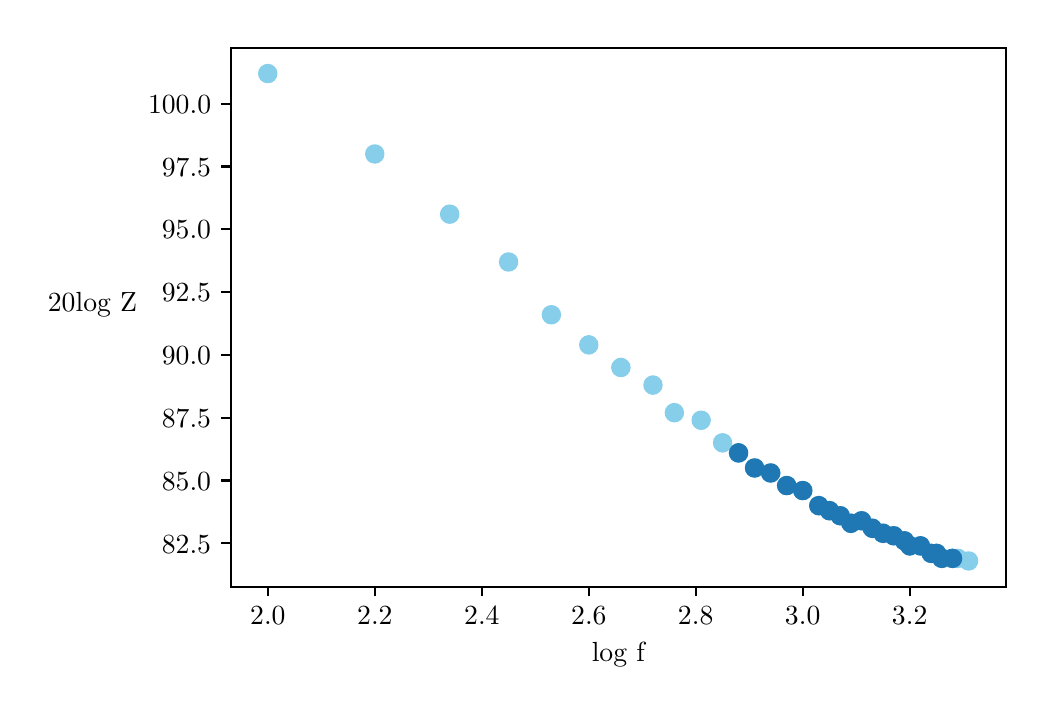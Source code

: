 \begingroup%
\makeatletter%
\begin{pgfpicture}%
\pgfpathrectangle{\pgfpointorigin}{\pgfqpoint{4.99in}{3.295in}}%
\pgfusepath{use as bounding box, clip}%
\begin{pgfscope}%
\pgfsetbuttcap%
\pgfsetmiterjoin%
\definecolor{currentfill}{rgb}{1.0,1.0,1.0}%
\pgfsetfillcolor{currentfill}%
\pgfsetlinewidth{0.0pt}%
\definecolor{currentstroke}{rgb}{1.0,1.0,1.0}%
\pgfsetstrokecolor{currentstroke}%
\pgfsetdash{}{0pt}%
\pgfpathmoveto{\pgfqpoint{0.0in}{0.0in}}%
\pgfpathlineto{\pgfqpoint{4.99in}{0.0in}}%
\pgfpathlineto{\pgfqpoint{4.99in}{3.295in}}%
\pgfpathlineto{\pgfqpoint{0.0in}{3.295in}}%
\pgfpathclose%
\pgfusepath{fill}%
\end{pgfscope}%
\begin{pgfscope}%
\pgfsetbuttcap%
\pgfsetmiterjoin%
\definecolor{currentfill}{rgb}{1.0,1.0,1.0}%
\pgfsetfillcolor{currentfill}%
\pgfsetlinewidth{0.0pt}%
\definecolor{currentstroke}{rgb}{0.0,0.0,0.0}%
\pgfsetstrokecolor{currentstroke}%
\pgfsetstrokeopacity{0.0}%
\pgfsetdash{}{0pt}%
\pgfpathmoveto{\pgfqpoint{1.015in}{0.5in}}%
\pgfpathlineto{\pgfqpoint{4.89in}{0.5in}}%
\pgfpathlineto{\pgfqpoint{4.89in}{3.195in}}%
\pgfpathlineto{\pgfqpoint{1.015in}{3.195in}}%
\pgfpathclose%
\pgfusepath{fill}%
\end{pgfscope}%
\begin{pgfscope}%
\pgfpathrectangle{\pgfqpoint{1.015in}{0.5in}}{\pgfqpoint{3.875in}{2.695in}}%
\pgfusepath{clip}%
\pgfsetbuttcap%
\pgfsetroundjoin%
\definecolor{currentfill}{rgb}{0.529,0.808,0.922}%
\pgfsetfillcolor{currentfill}%
\pgfsetlinewidth{1.004pt}%
\definecolor{currentstroke}{rgb}{0.529,0.808,0.922}%
\pgfsetstrokecolor{currentstroke}%
\pgfsetdash{}{0pt}%
\pgfpathmoveto{\pgfqpoint{1.201in}{3.024in}}%
\pgfpathcurveto{\pgfqpoint{1.212in}{3.024in}}{\pgfqpoint{1.222in}{3.028in}}{\pgfqpoint{1.23in}{3.036in}}%
\pgfpathcurveto{\pgfqpoint{1.238in}{3.044in}}{\pgfqpoint{1.242in}{3.055in}}{\pgfqpoint{1.242in}{3.066in}}%
\pgfpathcurveto{\pgfqpoint{1.242in}{3.077in}}{\pgfqpoint{1.238in}{3.087in}}{\pgfqpoint{1.23in}{3.095in}}%
\pgfpathcurveto{\pgfqpoint{1.222in}{3.103in}}{\pgfqpoint{1.212in}{3.107in}}{\pgfqpoint{1.201in}{3.107in}}%
\pgfpathcurveto{\pgfqpoint{1.19in}{3.107in}}{\pgfqpoint{1.179in}{3.103in}}{\pgfqpoint{1.171in}{3.095in}}%
\pgfpathcurveto{\pgfqpoint{1.163in}{3.087in}}{\pgfqpoint{1.159in}{3.077in}}{\pgfqpoint{1.159in}{3.066in}}%
\pgfpathcurveto{\pgfqpoint{1.159in}{3.055in}}{\pgfqpoint{1.163in}{3.044in}}{\pgfqpoint{1.171in}{3.036in}}%
\pgfpathcurveto{\pgfqpoint{1.179in}{3.028in}}{\pgfqpoint{1.19in}{3.024in}}{\pgfqpoint{1.201in}{3.024in}}%
\pgfpathclose%
\pgfusepath{stroke,fill}%
\end{pgfscope}%
\begin{pgfscope}%
\pgfpathrectangle{\pgfqpoint{1.015in}{0.5in}}{\pgfqpoint{3.875in}{2.695in}}%
\pgfusepath{clip}%
\pgfsetbuttcap%
\pgfsetroundjoin%
\definecolor{currentfill}{rgb}{0.529,0.808,0.922}%
\pgfsetfillcolor{currentfill}%
\pgfsetlinewidth{1.004pt}%
\definecolor{currentstroke}{rgb}{0.529,0.808,0.922}%
\pgfsetstrokecolor{currentstroke}%
\pgfsetdash{}{0pt}%
\pgfpathmoveto{\pgfqpoint{1.736in}{2.622in}}%
\pgfpathcurveto{\pgfqpoint{1.747in}{2.622in}}{\pgfqpoint{1.757in}{2.626in}}{\pgfqpoint{1.765in}{2.634in}}%
\pgfpathcurveto{\pgfqpoint{1.773in}{2.642in}}{\pgfqpoint{1.777in}{2.653in}}{\pgfqpoint{1.777in}{2.664in}}%
\pgfpathcurveto{\pgfqpoint{1.777in}{2.675in}}{\pgfqpoint{1.773in}{2.685in}}{\pgfqpoint{1.765in}{2.693in}}%
\pgfpathcurveto{\pgfqpoint{1.757in}{2.701in}}{\pgfqpoint{1.747in}{2.705in}}{\pgfqpoint{1.736in}{2.705in}}%
\pgfpathcurveto{\pgfqpoint{1.725in}{2.705in}}{\pgfqpoint{1.714in}{2.701in}}{\pgfqpoint{1.706in}{2.693in}}%
\pgfpathcurveto{\pgfqpoint{1.698in}{2.685in}}{\pgfqpoint{1.694in}{2.675in}}{\pgfqpoint{1.694in}{2.664in}}%
\pgfpathcurveto{\pgfqpoint{1.694in}{2.653in}}{\pgfqpoint{1.698in}{2.642in}}{\pgfqpoint{1.706in}{2.634in}}%
\pgfpathcurveto{\pgfqpoint{1.714in}{2.626in}}{\pgfqpoint{1.725in}{2.622in}}{\pgfqpoint{1.736in}{2.622in}}%
\pgfpathclose%
\pgfusepath{stroke,fill}%
\end{pgfscope}%
\begin{pgfscope}%
\pgfpathrectangle{\pgfqpoint{1.015in}{0.5in}}{\pgfqpoint{3.875in}{2.695in}}%
\pgfusepath{clip}%
\pgfsetbuttcap%
\pgfsetroundjoin%
\definecolor{currentfill}{rgb}{0.529,0.808,0.922}%
\pgfsetfillcolor{currentfill}%
\pgfsetlinewidth{1.004pt}%
\definecolor{currentstroke}{rgb}{0.529,0.808,0.922}%
\pgfsetstrokecolor{currentstroke}%
\pgfsetdash{}{0pt}%
\pgfpathmoveto{\pgfqpoint{2.11in}{2.321in}}%
\pgfpathcurveto{\pgfqpoint{2.121in}{2.321in}}{\pgfqpoint{2.132in}{2.325in}}{\pgfqpoint{2.14in}{2.333in}}%
\pgfpathcurveto{\pgfqpoint{2.147in}{2.341in}}{\pgfqpoint{2.152in}{2.351in}}{\pgfqpoint{2.152in}{2.362in}}%
\pgfpathcurveto{\pgfqpoint{2.152in}{2.373in}}{\pgfqpoint{2.147in}{2.384in}}{\pgfqpoint{2.14in}{2.392in}}%
\pgfpathcurveto{\pgfqpoint{2.132in}{2.4in}}{\pgfqpoint{2.121in}{2.404in}}{\pgfqpoint{2.11in}{2.404in}}%
\pgfpathcurveto{\pgfqpoint{2.099in}{2.404in}}{\pgfqpoint{2.088in}{2.4in}}{\pgfqpoint{2.081in}{2.392in}}%
\pgfpathcurveto{\pgfqpoint{2.073in}{2.384in}}{\pgfqpoint{2.068in}{2.373in}}{\pgfqpoint{2.068in}{2.362in}}%
\pgfpathcurveto{\pgfqpoint{2.068in}{2.351in}}{\pgfqpoint{2.073in}{2.341in}}{\pgfqpoint{2.081in}{2.333in}}%
\pgfpathcurveto{\pgfqpoint{2.088in}{2.325in}}{\pgfqpoint{2.099in}{2.321in}}{\pgfqpoint{2.11in}{2.321in}}%
\pgfpathclose%
\pgfusepath{stroke,fill}%
\end{pgfscope}%
\begin{pgfscope}%
\pgfpathrectangle{\pgfqpoint{1.015in}{0.5in}}{\pgfqpoint{3.875in}{2.695in}}%
\pgfusepath{clip}%
\pgfsetbuttcap%
\pgfsetroundjoin%
\definecolor{currentfill}{rgb}{0.529,0.808,0.922}%
\pgfsetfillcolor{currentfill}%
\pgfsetlinewidth{1.004pt}%
\definecolor{currentstroke}{rgb}{0.529,0.808,0.922}%
\pgfsetstrokecolor{currentstroke}%
\pgfsetdash{}{0pt}%
\pgfpathmoveto{\pgfqpoint{2.404in}{2.082in}}%
\pgfpathcurveto{\pgfqpoint{2.415in}{2.082in}}{\pgfqpoint{2.426in}{2.086in}}{\pgfqpoint{2.434in}{2.094in}}%
\pgfpathcurveto{\pgfqpoint{2.442in}{2.102in}}{\pgfqpoint{2.446in}{2.113in}}{\pgfqpoint{2.446in}{2.124in}}%
\pgfpathcurveto{\pgfqpoint{2.446in}{2.135in}}{\pgfqpoint{2.442in}{2.145in}}{\pgfqpoint{2.434in}{2.153in}}%
\pgfpathcurveto{\pgfqpoint{2.426in}{2.161in}}{\pgfqpoint{2.415in}{2.165in}}{\pgfqpoint{2.404in}{2.165in}}%
\pgfpathcurveto{\pgfqpoint{2.393in}{2.165in}}{\pgfqpoint{2.383in}{2.161in}}{\pgfqpoint{2.375in}{2.153in}}%
\pgfpathcurveto{\pgfqpoint{2.367in}{2.145in}}{\pgfqpoint{2.363in}{2.135in}}{\pgfqpoint{2.363in}{2.124in}}%
\pgfpathcurveto{\pgfqpoint{2.363in}{2.113in}}{\pgfqpoint{2.367in}{2.102in}}{\pgfqpoint{2.375in}{2.094in}}%
\pgfpathcurveto{\pgfqpoint{2.383in}{2.086in}}{\pgfqpoint{2.393in}{2.082in}}{\pgfqpoint{2.404in}{2.082in}}%
\pgfpathclose%
\pgfusepath{stroke,fill}%
\end{pgfscope}%
\begin{pgfscope}%
\pgfpathrectangle{\pgfqpoint{1.015in}{0.5in}}{\pgfqpoint{3.875in}{2.695in}}%
\pgfusepath{clip}%
\pgfsetbuttcap%
\pgfsetroundjoin%
\definecolor{currentfill}{rgb}{0.529,0.808,0.922}%
\pgfsetfillcolor{currentfill}%
\pgfsetlinewidth{1.004pt}%
\definecolor{currentstroke}{rgb}{0.529,0.808,0.922}%
\pgfsetstrokecolor{currentstroke}%
\pgfsetdash{}{0pt}%
\pgfpathmoveto{\pgfqpoint{2.618in}{1.818in}}%
\pgfpathcurveto{\pgfqpoint{2.629in}{1.818in}}{\pgfqpoint{2.64in}{1.822in}}{\pgfqpoint{2.648in}{1.83in}}%
\pgfpathcurveto{\pgfqpoint{2.656in}{1.838in}}{\pgfqpoint{2.66in}{1.849in}}{\pgfqpoint{2.66in}{1.86in}}%
\pgfpathcurveto{\pgfqpoint{2.66in}{1.871in}}{\pgfqpoint{2.656in}{1.881in}}{\pgfqpoint{2.648in}{1.889in}}%
\pgfpathcurveto{\pgfqpoint{2.64in}{1.897in}}{\pgfqpoint{2.629in}{1.901in}}{\pgfqpoint{2.618in}{1.901in}}%
\pgfpathcurveto{\pgfqpoint{2.607in}{1.901in}}{\pgfqpoint{2.597in}{1.897in}}{\pgfqpoint{2.589in}{1.889in}}%
\pgfpathcurveto{\pgfqpoint{2.581in}{1.881in}}{\pgfqpoint{2.577in}{1.871in}}{\pgfqpoint{2.577in}{1.86in}}%
\pgfpathcurveto{\pgfqpoint{2.577in}{1.849in}}{\pgfqpoint{2.581in}{1.838in}}{\pgfqpoint{2.589in}{1.83in}}%
\pgfpathcurveto{\pgfqpoint{2.597in}{1.822in}}{\pgfqpoint{2.607in}{1.818in}}{\pgfqpoint{2.618in}{1.818in}}%
\pgfpathclose%
\pgfusepath{stroke,fill}%
\end{pgfscope}%
\begin{pgfscope}%
\pgfpathrectangle{\pgfqpoint{1.015in}{0.5in}}{\pgfqpoint{3.875in}{2.695in}}%
\pgfusepath{clip}%
\pgfsetbuttcap%
\pgfsetroundjoin%
\definecolor{currentfill}{rgb}{0.529,0.808,0.922}%
\pgfsetfillcolor{currentfill}%
\pgfsetlinewidth{1.004pt}%
\definecolor{currentstroke}{rgb}{0.529,0.808,0.922}%
\pgfsetstrokecolor{currentstroke}%
\pgfsetdash{}{0pt}%
\pgfpathmoveto{\pgfqpoint{2.806in}{1.667in}}%
\pgfpathcurveto{\pgfqpoint{2.817in}{1.667in}}{\pgfqpoint{2.827in}{1.672in}}{\pgfqpoint{2.835in}{1.68in}}%
\pgfpathcurveto{\pgfqpoint{2.843in}{1.687in}}{\pgfqpoint{2.847in}{1.698in}}{\pgfqpoint{2.847in}{1.709in}}%
\pgfpathcurveto{\pgfqpoint{2.847in}{1.72in}}{\pgfqpoint{2.843in}{1.731in}}{\pgfqpoint{2.835in}{1.738in}}%
\pgfpathcurveto{\pgfqpoint{2.827in}{1.746in}}{\pgfqpoint{2.817in}{1.751in}}{\pgfqpoint{2.806in}{1.751in}}%
\pgfpathcurveto{\pgfqpoint{2.794in}{1.751in}}{\pgfqpoint{2.784in}{1.746in}}{\pgfqpoint{2.776in}{1.738in}}%
\pgfpathcurveto{\pgfqpoint{2.768in}{1.731in}}{\pgfqpoint{2.764in}{1.72in}}{\pgfqpoint{2.764in}{1.709in}}%
\pgfpathcurveto{\pgfqpoint{2.764in}{1.698in}}{\pgfqpoint{2.768in}{1.687in}}{\pgfqpoint{2.776in}{1.68in}}%
\pgfpathcurveto{\pgfqpoint{2.784in}{1.672in}}{\pgfqpoint{2.794in}{1.667in}}{\pgfqpoint{2.806in}{1.667in}}%
\pgfpathclose%
\pgfusepath{stroke,fill}%
\end{pgfscope}%
\begin{pgfscope}%
\pgfpathrectangle{\pgfqpoint{1.015in}{0.5in}}{\pgfqpoint{3.875in}{2.695in}}%
\pgfusepath{clip}%
\pgfsetbuttcap%
\pgfsetroundjoin%
\definecolor{currentfill}{rgb}{0.529,0.808,0.922}%
\pgfsetfillcolor{currentfill}%
\pgfsetlinewidth{1.004pt}%
\definecolor{currentstroke}{rgb}{0.529,0.808,0.922}%
\pgfsetstrokecolor{currentstroke}%
\pgfsetdash{}{0pt}%
\pgfpathmoveto{\pgfqpoint{2.966in}{1.554in}}%
\pgfpathcurveto{\pgfqpoint{2.977in}{1.554in}}{\pgfqpoint{2.988in}{1.559in}}{\pgfqpoint{2.995in}{1.566in}}%
\pgfpathcurveto{\pgfqpoint{3.003in}{1.574in}}{\pgfqpoint{3.008in}{1.585in}}{\pgfqpoint{3.008in}{1.596in}}%
\pgfpathcurveto{\pgfqpoint{3.008in}{1.607in}}{\pgfqpoint{3.003in}{1.618in}}{\pgfqpoint{2.995in}{1.625in}}%
\pgfpathcurveto{\pgfqpoint{2.988in}{1.633in}}{\pgfqpoint{2.977in}{1.638in}}{\pgfqpoint{2.966in}{1.638in}}%
\pgfpathcurveto{\pgfqpoint{2.955in}{1.638in}}{\pgfqpoint{2.944in}{1.633in}}{\pgfqpoint{2.937in}{1.625in}}%
\pgfpathcurveto{\pgfqpoint{2.929in}{1.618in}}{\pgfqpoint{2.924in}{1.607in}}{\pgfqpoint{2.924in}{1.596in}}%
\pgfpathcurveto{\pgfqpoint{2.924in}{1.585in}}{\pgfqpoint{2.929in}{1.574in}}{\pgfqpoint{2.937in}{1.566in}}%
\pgfpathcurveto{\pgfqpoint{2.944in}{1.559in}}{\pgfqpoint{2.955in}{1.554in}}{\pgfqpoint{2.966in}{1.554in}}%
\pgfpathclose%
\pgfusepath{stroke,fill}%
\end{pgfscope}%
\begin{pgfscope}%
\pgfpathrectangle{\pgfqpoint{1.015in}{0.5in}}{\pgfqpoint{3.875in}{2.695in}}%
\pgfusepath{clip}%
\pgfsetbuttcap%
\pgfsetroundjoin%
\definecolor{currentfill}{rgb}{0.529,0.808,0.922}%
\pgfsetfillcolor{currentfill}%
\pgfsetlinewidth{1.004pt}%
\definecolor{currentstroke}{rgb}{0.529,0.808,0.922}%
\pgfsetstrokecolor{currentstroke}%
\pgfsetdash{}{0pt}%
\pgfpathmoveto{\pgfqpoint{3.126in}{1.466in}}%
\pgfpathcurveto{\pgfqpoint{3.138in}{1.466in}}{\pgfqpoint{3.148in}{1.471in}}{\pgfqpoint{3.156in}{1.479in}}%
\pgfpathcurveto{\pgfqpoint{3.164in}{1.486in}}{\pgfqpoint{3.168in}{1.497in}}{\pgfqpoint{3.168in}{1.508in}}%
\pgfpathcurveto{\pgfqpoint{3.168in}{1.519in}}{\pgfqpoint{3.164in}{1.53in}}{\pgfqpoint{3.156in}{1.537in}}%
\pgfpathcurveto{\pgfqpoint{3.148in}{1.545in}}{\pgfqpoint{3.138in}{1.55in}}{\pgfqpoint{3.126in}{1.55in}}%
\pgfpathcurveto{\pgfqpoint{3.115in}{1.55in}}{\pgfqpoint{3.105in}{1.545in}}{\pgfqpoint{3.097in}{1.537in}}%
\pgfpathcurveto{\pgfqpoint{3.089in}{1.53in}}{\pgfqpoint{3.085in}{1.519in}}{\pgfqpoint{3.085in}{1.508in}}%
\pgfpathcurveto{\pgfqpoint{3.085in}{1.497in}}{\pgfqpoint{3.089in}{1.486in}}{\pgfqpoint{3.097in}{1.479in}}%
\pgfpathcurveto{\pgfqpoint{3.105in}{1.471in}}{\pgfqpoint{3.115in}{1.466in}}{\pgfqpoint{3.126in}{1.466in}}%
\pgfpathclose%
\pgfusepath{stroke,fill}%
\end{pgfscope}%
\begin{pgfscope}%
\pgfpathrectangle{\pgfqpoint{1.015in}{0.5in}}{\pgfqpoint{3.875in}{2.695in}}%
\pgfusepath{clip}%
\pgfsetbuttcap%
\pgfsetroundjoin%
\definecolor{currentfill}{rgb}{0.529,0.808,0.922}%
\pgfsetfillcolor{currentfill}%
\pgfsetlinewidth{1.004pt}%
\definecolor{currentstroke}{rgb}{0.529,0.808,0.922}%
\pgfsetstrokecolor{currentstroke}%
\pgfsetdash{}{0pt}%
\pgfpathmoveto{\pgfqpoint{3.233in}{1.328in}}%
\pgfpathcurveto{\pgfqpoint{3.245in}{1.328in}}{\pgfqpoint{3.255in}{1.333in}}{\pgfqpoint{3.263in}{1.34in}}%
\pgfpathcurveto{\pgfqpoint{3.271in}{1.348in}}{\pgfqpoint{3.275in}{1.359in}}{\pgfqpoint{3.275in}{1.37in}}%
\pgfpathcurveto{\pgfqpoint{3.275in}{1.381in}}{\pgfqpoint{3.271in}{1.391in}}{\pgfqpoint{3.263in}{1.399in}}%
\pgfpathcurveto{\pgfqpoint{3.255in}{1.407in}}{\pgfqpoint{3.245in}{1.412in}}{\pgfqpoint{3.233in}{1.412in}}%
\pgfpathcurveto{\pgfqpoint{3.222in}{1.412in}}{\pgfqpoint{3.212in}{1.407in}}{\pgfqpoint{3.204in}{1.399in}}%
\pgfpathcurveto{\pgfqpoint{3.196in}{1.391in}}{\pgfqpoint{3.192in}{1.381in}}{\pgfqpoint{3.192in}{1.37in}}%
\pgfpathcurveto{\pgfqpoint{3.192in}{1.359in}}{\pgfqpoint{3.196in}{1.348in}}{\pgfqpoint{3.204in}{1.34in}}%
\pgfpathcurveto{\pgfqpoint{3.212in}{1.333in}}{\pgfqpoint{3.222in}{1.328in}}{\pgfqpoint{3.233in}{1.328in}}%
\pgfpathclose%
\pgfusepath{stroke,fill}%
\end{pgfscope}%
\begin{pgfscope}%
\pgfpathrectangle{\pgfqpoint{1.015in}{0.5in}}{\pgfqpoint{3.875in}{2.695in}}%
\pgfusepath{clip}%
\pgfsetbuttcap%
\pgfsetroundjoin%
\definecolor{currentfill}{rgb}{0.529,0.808,0.922}%
\pgfsetfillcolor{currentfill}%
\pgfsetlinewidth{1.004pt}%
\definecolor{currentstroke}{rgb}{0.529,0.808,0.922}%
\pgfsetstrokecolor{currentstroke}%
\pgfsetdash{}{0pt}%
\pgfpathmoveto{\pgfqpoint{3.367in}{1.29in}}%
\pgfpathcurveto{\pgfqpoint{3.378in}{1.29in}}{\pgfqpoint{3.389in}{1.295in}}{\pgfqpoint{3.397in}{1.303in}}%
\pgfpathcurveto{\pgfqpoint{3.404in}{1.311in}}{\pgfqpoint{3.409in}{1.321in}}{\pgfqpoint{3.409in}{1.332in}}%
\pgfpathcurveto{\pgfqpoint{3.409in}{1.343in}}{\pgfqpoint{3.404in}{1.354in}}{\pgfqpoint{3.397in}{1.362in}}%
\pgfpathcurveto{\pgfqpoint{3.389in}{1.369in}}{\pgfqpoint{3.378in}{1.374in}}{\pgfqpoint{3.367in}{1.374in}}%
\pgfpathcurveto{\pgfqpoint{3.356in}{1.374in}}{\pgfqpoint{3.346in}{1.369in}}{\pgfqpoint{3.338in}{1.362in}}%
\pgfpathcurveto{\pgfqpoint{3.33in}{1.354in}}{\pgfqpoint{3.326in}{1.343in}}{\pgfqpoint{3.326in}{1.332in}}%
\pgfpathcurveto{\pgfqpoint{3.326in}{1.321in}}{\pgfqpoint{3.33in}{1.311in}}{\pgfqpoint{3.338in}{1.303in}}%
\pgfpathcurveto{\pgfqpoint{3.346in}{1.295in}}{\pgfqpoint{3.356in}{1.29in}}{\pgfqpoint{3.367in}{1.29in}}%
\pgfpathclose%
\pgfusepath{stroke,fill}%
\end{pgfscope}%
\begin{pgfscope}%
\pgfpathrectangle{\pgfqpoint{1.015in}{0.5in}}{\pgfqpoint{3.875in}{2.695in}}%
\pgfusepath{clip}%
\pgfsetbuttcap%
\pgfsetroundjoin%
\definecolor{currentfill}{rgb}{0.529,0.808,0.922}%
\pgfsetfillcolor{currentfill}%
\pgfsetlinewidth{1.004pt}%
\definecolor{currentstroke}{rgb}{0.529,0.808,0.922}%
\pgfsetstrokecolor{currentstroke}%
\pgfsetdash{}{0pt}%
\pgfpathmoveto{\pgfqpoint{3.474in}{1.177in}}%
\pgfpathcurveto{\pgfqpoint{3.485in}{1.177in}}{\pgfqpoint{3.496in}{1.182in}}{\pgfqpoint{3.504in}{1.19in}}%
\pgfpathcurveto{\pgfqpoint{3.511in}{1.197in}}{\pgfqpoint{3.516in}{1.208in}}{\pgfqpoint{3.516in}{1.219in}}%
\pgfpathcurveto{\pgfqpoint{3.516in}{1.23in}}{\pgfqpoint{3.511in}{1.241in}}{\pgfqpoint{3.504in}{1.249in}}%
\pgfpathcurveto{\pgfqpoint{3.496in}{1.256in}}{\pgfqpoint{3.485in}{1.261in}}{\pgfqpoint{3.474in}{1.261in}}%
\pgfpathcurveto{\pgfqpoint{3.463in}{1.261in}}{\pgfqpoint{3.453in}{1.256in}}{\pgfqpoint{3.445in}{1.249in}}%
\pgfpathcurveto{\pgfqpoint{3.437in}{1.241in}}{\pgfqpoint{3.433in}{1.23in}}{\pgfqpoint{3.433in}{1.219in}}%
\pgfpathcurveto{\pgfqpoint{3.433in}{1.208in}}{\pgfqpoint{3.437in}{1.197in}}{\pgfqpoint{3.445in}{1.19in}}%
\pgfpathcurveto{\pgfqpoint{3.453in}{1.182in}}{\pgfqpoint{3.463in}{1.177in}}{\pgfqpoint{3.474in}{1.177in}}%
\pgfpathclose%
\pgfusepath{stroke,fill}%
\end{pgfscope}%
\begin{pgfscope}%
\pgfpathrectangle{\pgfqpoint{1.015in}{0.5in}}{\pgfqpoint{3.875in}{2.695in}}%
\pgfusepath{clip}%
\pgfsetbuttcap%
\pgfsetroundjoin%
\definecolor{currentfill}{rgb}{0.529,0.808,0.922}%
\pgfsetfillcolor{currentfill}%
\pgfsetlinewidth{1.004pt}%
\definecolor{currentstroke}{rgb}{0.529,0.808,0.922}%
\pgfsetstrokecolor{currentstroke}%
\pgfsetdash{}{0pt}%
\pgfpathmoveto{\pgfqpoint{3.554in}{1.127in}}%
\pgfpathcurveto{\pgfqpoint{3.565in}{1.127in}}{\pgfqpoint{3.576in}{1.132in}}{\pgfqpoint{3.584in}{1.139in}}%
\pgfpathcurveto{\pgfqpoint{3.592in}{1.147in}}{\pgfqpoint{3.596in}{1.158in}}{\pgfqpoint{3.596in}{1.169in}}%
\pgfpathcurveto{\pgfqpoint{3.596in}{1.18in}}{\pgfqpoint{3.592in}{1.19in}}{\pgfqpoint{3.584in}{1.198in}}%
\pgfpathcurveto{\pgfqpoint{3.576in}{1.206in}}{\pgfqpoint{3.565in}{1.211in}}{\pgfqpoint{3.554in}{1.211in}}%
\pgfpathcurveto{\pgfqpoint{3.543in}{1.211in}}{\pgfqpoint{3.533in}{1.206in}}{\pgfqpoint{3.525in}{1.198in}}%
\pgfpathcurveto{\pgfqpoint{3.517in}{1.19in}}{\pgfqpoint{3.513in}{1.18in}}{\pgfqpoint{3.513in}{1.169in}}%
\pgfpathcurveto{\pgfqpoint{3.513in}{1.158in}}{\pgfqpoint{3.517in}{1.147in}}{\pgfqpoint{3.525in}{1.139in}}%
\pgfpathcurveto{\pgfqpoint{3.533in}{1.132in}}{\pgfqpoint{3.543in}{1.127in}}{\pgfqpoint{3.554in}{1.127in}}%
\pgfpathclose%
\pgfusepath{stroke,fill}%
\end{pgfscope}%
\begin{pgfscope}%
\pgfpathrectangle{\pgfqpoint{1.015in}{0.5in}}{\pgfqpoint{3.875in}{2.695in}}%
\pgfusepath{clip}%
\pgfsetbuttcap%
\pgfsetroundjoin%
\definecolor{currentfill}{rgb}{0.529,0.808,0.922}%
\pgfsetfillcolor{currentfill}%
\pgfsetlinewidth{1.004pt}%
\definecolor{currentstroke}{rgb}{0.529,0.808,0.922}%
\pgfsetstrokecolor{currentstroke}%
\pgfsetdash{}{0pt}%
\pgfpathmoveto{\pgfqpoint{3.635in}{1.052in}}%
\pgfpathcurveto{\pgfqpoint{3.646in}{1.052in}}{\pgfqpoint{3.656in}{1.056in}}{\pgfqpoint{3.664in}{1.064in}}%
\pgfpathcurveto{\pgfqpoint{3.672in}{1.072in}}{\pgfqpoint{3.676in}{1.082in}}{\pgfqpoint{3.676in}{1.093in}}%
\pgfpathcurveto{\pgfqpoint{3.676in}{1.105in}}{\pgfqpoint{3.672in}{1.115in}}{\pgfqpoint{3.664in}{1.123in}}%
\pgfpathcurveto{\pgfqpoint{3.656in}{1.131in}}{\pgfqpoint{3.646in}{1.135in}}{\pgfqpoint{3.635in}{1.135in}}%
\pgfpathcurveto{\pgfqpoint{3.624in}{1.135in}}{\pgfqpoint{3.613in}{1.131in}}{\pgfqpoint{3.605in}{1.123in}}%
\pgfpathcurveto{\pgfqpoint{3.597in}{1.115in}}{\pgfqpoint{3.593in}{1.105in}}{\pgfqpoint{3.593in}{1.093in}}%
\pgfpathcurveto{\pgfqpoint{3.593in}{1.082in}}{\pgfqpoint{3.597in}{1.072in}}{\pgfqpoint{3.605in}{1.064in}}%
\pgfpathcurveto{\pgfqpoint{3.613in}{1.056in}}{\pgfqpoint{3.624in}{1.052in}}{\pgfqpoint{3.635in}{1.052in}}%
\pgfpathclose%
\pgfusepath{stroke,fill}%
\end{pgfscope}%
\begin{pgfscope}%
\pgfpathrectangle{\pgfqpoint{1.015in}{0.5in}}{\pgfqpoint{3.875in}{2.695in}}%
\pgfusepath{clip}%
\pgfsetbuttcap%
\pgfsetroundjoin%
\definecolor{currentfill}{rgb}{0.529,0.808,0.922}%
\pgfsetfillcolor{currentfill}%
\pgfsetlinewidth{1.004pt}%
\definecolor{currentstroke}{rgb}{0.529,0.808,0.922}%
\pgfsetstrokecolor{currentstroke}%
\pgfsetdash{}{0pt}%
\pgfpathmoveto{\pgfqpoint{3.715in}{1.027in}}%
\pgfpathcurveto{\pgfqpoint{3.726in}{1.027in}}{\pgfqpoint{3.737in}{1.031in}}{\pgfqpoint{3.744in}{1.039in}}%
\pgfpathcurveto{\pgfqpoint{3.752in}{1.047in}}{\pgfqpoint{3.757in}{1.057in}}{\pgfqpoint{3.757in}{1.068in}}%
\pgfpathcurveto{\pgfqpoint{3.757in}{1.079in}}{\pgfqpoint{3.752in}{1.09in}}{\pgfqpoint{3.744in}{1.098in}}%
\pgfpathcurveto{\pgfqpoint{3.737in}{1.106in}}{\pgfqpoint{3.726in}{1.11in}}{\pgfqpoint{3.715in}{1.11in}}%
\pgfpathcurveto{\pgfqpoint{3.704in}{1.11in}}{\pgfqpoint{3.693in}{1.106in}}{\pgfqpoint{3.685in}{1.098in}}%
\pgfpathcurveto{\pgfqpoint{3.678in}{1.09in}}{\pgfqpoint{3.673in}{1.079in}}{\pgfqpoint{3.673in}{1.068in}}%
\pgfpathcurveto{\pgfqpoint{3.673in}{1.057in}}{\pgfqpoint{3.678in}{1.047in}}{\pgfqpoint{3.685in}{1.039in}}%
\pgfpathcurveto{\pgfqpoint{3.693in}{1.031in}}{\pgfqpoint{3.704in}{1.027in}}{\pgfqpoint{3.715in}{1.027in}}%
\pgfpathclose%
\pgfusepath{stroke,fill}%
\end{pgfscope}%
\begin{pgfscope}%
\pgfpathrectangle{\pgfqpoint{1.015in}{0.5in}}{\pgfqpoint{3.875in}{2.695in}}%
\pgfusepath{clip}%
\pgfsetbuttcap%
\pgfsetroundjoin%
\definecolor{currentfill}{rgb}{0.529,0.808,0.922}%
\pgfsetfillcolor{currentfill}%
\pgfsetlinewidth{1.004pt}%
\definecolor{currentstroke}{rgb}{0.529,0.808,0.922}%
\pgfsetstrokecolor{currentstroke}%
\pgfsetdash{}{0pt}%
\pgfpathmoveto{\pgfqpoint{3.795in}{0.964in}}%
\pgfpathcurveto{\pgfqpoint{3.806in}{0.964in}}{\pgfqpoint{3.817in}{0.968in}}{\pgfqpoint{3.825in}{0.976in}}%
\pgfpathcurveto{\pgfqpoint{3.832in}{0.984in}}{\pgfqpoint{3.837in}{0.994in}}{\pgfqpoint{3.837in}{1.006in}}%
\pgfpathcurveto{\pgfqpoint{3.837in}{1.017in}}{\pgfqpoint{3.832in}{1.027in}}{\pgfqpoint{3.825in}{1.035in}}%
\pgfpathcurveto{\pgfqpoint{3.817in}{1.043in}}{\pgfqpoint{3.806in}{1.047in}}{\pgfqpoint{3.795in}{1.047in}}%
\pgfpathcurveto{\pgfqpoint{3.784in}{1.047in}}{\pgfqpoint{3.773in}{1.043in}}{\pgfqpoint{3.766in}{1.035in}}%
\pgfpathcurveto{\pgfqpoint{3.758in}{1.027in}}{\pgfqpoint{3.753in}{1.017in}}{\pgfqpoint{3.753in}{1.006in}}%
\pgfpathcurveto{\pgfqpoint{3.753in}{0.994in}}{\pgfqpoint{3.758in}{0.984in}}{\pgfqpoint{3.766in}{0.976in}}%
\pgfpathcurveto{\pgfqpoint{3.773in}{0.968in}}{\pgfqpoint{3.784in}{0.964in}}{\pgfqpoint{3.795in}{0.964in}}%
\pgfpathclose%
\pgfusepath{stroke,fill}%
\end{pgfscope}%
\begin{pgfscope}%
\pgfpathrectangle{\pgfqpoint{1.015in}{0.5in}}{\pgfqpoint{3.875in}{2.695in}}%
\pgfusepath{clip}%
\pgfsetbuttcap%
\pgfsetroundjoin%
\definecolor{currentfill}{rgb}{0.529,0.808,0.922}%
\pgfsetfillcolor{currentfill}%
\pgfsetlinewidth{1.004pt}%
\definecolor{currentstroke}{rgb}{0.529,0.808,0.922}%
\pgfsetstrokecolor{currentstroke}%
\pgfsetdash{}{0pt}%
\pgfpathmoveto{\pgfqpoint{3.875in}{0.939in}}%
\pgfpathcurveto{\pgfqpoint{3.886in}{0.939in}}{\pgfqpoint{3.897in}{0.943in}}{\pgfqpoint{3.905in}{0.951in}}%
\pgfpathcurveto{\pgfqpoint{3.913in}{0.959in}}{\pgfqpoint{3.917in}{0.969in}}{\pgfqpoint{3.917in}{0.98in}}%
\pgfpathcurveto{\pgfqpoint{3.917in}{0.991in}}{\pgfqpoint{3.913in}{1.002in}}{\pgfqpoint{3.905in}{1.01in}}%
\pgfpathcurveto{\pgfqpoint{3.897in}{1.018in}}{\pgfqpoint{3.886in}{1.022in}}{\pgfqpoint{3.875in}{1.022in}}%
\pgfpathcurveto{\pgfqpoint{3.864in}{1.022in}}{\pgfqpoint{3.854in}{1.018in}}{\pgfqpoint{3.846in}{1.01in}}%
\pgfpathcurveto{\pgfqpoint{3.838in}{1.002in}}{\pgfqpoint{3.834in}{0.991in}}{\pgfqpoint{3.834in}{0.98in}}%
\pgfpathcurveto{\pgfqpoint{3.834in}{0.969in}}{\pgfqpoint{3.838in}{0.959in}}{\pgfqpoint{3.846in}{0.951in}}%
\pgfpathcurveto{\pgfqpoint{3.854in}{0.943in}}{\pgfqpoint{3.864in}{0.939in}}{\pgfqpoint{3.875in}{0.939in}}%
\pgfpathclose%
\pgfusepath{stroke,fill}%
\end{pgfscope}%
\begin{pgfscope}%
\pgfpathrectangle{\pgfqpoint{1.015in}{0.5in}}{\pgfqpoint{3.875in}{2.695in}}%
\pgfusepath{clip}%
\pgfsetbuttcap%
\pgfsetroundjoin%
\definecolor{currentfill}{rgb}{0.529,0.808,0.922}%
\pgfsetfillcolor{currentfill}%
\pgfsetlinewidth{1.004pt}%
\definecolor{currentstroke}{rgb}{0.529,0.808,0.922}%
\pgfsetstrokecolor{currentstroke}%
\pgfsetdash{}{0pt}%
\pgfpathmoveto{\pgfqpoint{3.956in}{0.863in}}%
\pgfpathcurveto{\pgfqpoint{3.967in}{0.863in}}{\pgfqpoint{3.977in}{0.868in}}{\pgfqpoint{3.985in}{0.876in}}%
\pgfpathcurveto{\pgfqpoint{3.993in}{0.883in}}{\pgfqpoint{3.997in}{0.894in}}{\pgfqpoint{3.997in}{0.905in}}%
\pgfpathcurveto{\pgfqpoint{3.997in}{0.916in}}{\pgfqpoint{3.993in}{0.927in}}{\pgfqpoint{3.985in}{0.935in}}%
\pgfpathcurveto{\pgfqpoint{3.977in}{0.942in}}{\pgfqpoint{3.967in}{0.947in}}{\pgfqpoint{3.956in}{0.947in}}%
\pgfpathcurveto{\pgfqpoint{3.945in}{0.947in}}{\pgfqpoint{3.934in}{0.942in}}{\pgfqpoint{3.926in}{0.935in}}%
\pgfpathcurveto{\pgfqpoint{3.918in}{0.927in}}{\pgfqpoint{3.914in}{0.916in}}{\pgfqpoint{3.914in}{0.905in}}%
\pgfpathcurveto{\pgfqpoint{3.914in}{0.894in}}{\pgfqpoint{3.918in}{0.883in}}{\pgfqpoint{3.926in}{0.876in}}%
\pgfpathcurveto{\pgfqpoint{3.934in}{0.868in}}{\pgfqpoint{3.945in}{0.863in}}{\pgfqpoint{3.956in}{0.863in}}%
\pgfpathclose%
\pgfusepath{stroke,fill}%
\end{pgfscope}%
\begin{pgfscope}%
\pgfpathrectangle{\pgfqpoint{1.015in}{0.5in}}{\pgfqpoint{3.875in}{2.695in}}%
\pgfusepath{clip}%
\pgfsetbuttcap%
\pgfsetroundjoin%
\definecolor{currentfill}{rgb}{0.529,0.808,0.922}%
\pgfsetfillcolor{currentfill}%
\pgfsetlinewidth{1.004pt}%
\definecolor{currentstroke}{rgb}{0.529,0.808,0.922}%
\pgfsetstrokecolor{currentstroke}%
\pgfsetdash{}{0pt}%
\pgfpathmoveto{\pgfqpoint{4.009in}{0.838in}}%
\pgfpathcurveto{\pgfqpoint{4.02in}{0.838in}}{\pgfqpoint{4.031in}{0.843in}}{\pgfqpoint{4.039in}{0.85in}}%
\pgfpathcurveto{\pgfqpoint{4.046in}{0.858in}}{\pgfqpoint{4.051in}{0.869in}}{\pgfqpoint{4.051in}{0.88in}}%
\pgfpathcurveto{\pgfqpoint{4.051in}{0.891in}}{\pgfqpoint{4.046in}{0.902in}}{\pgfqpoint{4.039in}{0.909in}}%
\pgfpathcurveto{\pgfqpoint{4.031in}{0.917in}}{\pgfqpoint{4.02in}{0.922in}}{\pgfqpoint{4.009in}{0.922in}}%
\pgfpathcurveto{\pgfqpoint{3.998in}{0.922in}}{\pgfqpoint{3.987in}{0.917in}}{\pgfqpoint{3.98in}{0.909in}}%
\pgfpathcurveto{\pgfqpoint{3.972in}{0.902in}}{\pgfqpoint{3.967in}{0.891in}}{\pgfqpoint{3.967in}{0.88in}}%
\pgfpathcurveto{\pgfqpoint{3.967in}{0.869in}}{\pgfqpoint{3.972in}{0.858in}}{\pgfqpoint{3.98in}{0.85in}}%
\pgfpathcurveto{\pgfqpoint{3.987in}{0.843in}}{\pgfqpoint{3.998in}{0.838in}}{\pgfqpoint{4.009in}{0.838in}}%
\pgfpathclose%
\pgfusepath{stroke,fill}%
\end{pgfscope}%
\begin{pgfscope}%
\pgfpathrectangle{\pgfqpoint{1.015in}{0.5in}}{\pgfqpoint{3.875in}{2.695in}}%
\pgfusepath{clip}%
\pgfsetbuttcap%
\pgfsetroundjoin%
\definecolor{currentfill}{rgb}{0.529,0.808,0.922}%
\pgfsetfillcolor{currentfill}%
\pgfsetlinewidth{1.004pt}%
\definecolor{currentstroke}{rgb}{0.529,0.808,0.922}%
\pgfsetstrokecolor{currentstroke}%
\pgfsetdash{}{0pt}%
\pgfpathmoveto{\pgfqpoint{4.063in}{0.813in}}%
\pgfpathcurveto{\pgfqpoint{4.074in}{0.813in}}{\pgfqpoint{4.084in}{0.818in}}{\pgfqpoint{4.092in}{0.825in}}%
\pgfpathcurveto{\pgfqpoint{4.1in}{0.833in}}{\pgfqpoint{4.104in}{0.844in}}{\pgfqpoint{4.104in}{0.855in}}%
\pgfpathcurveto{\pgfqpoint{4.104in}{0.866in}}{\pgfqpoint{4.1in}{0.876in}}{\pgfqpoint{4.092in}{0.884in}}%
\pgfpathcurveto{\pgfqpoint{4.084in}{0.892in}}{\pgfqpoint{4.074in}{0.896in}}{\pgfqpoint{4.063in}{0.896in}}%
\pgfpathcurveto{\pgfqpoint{4.052in}{0.896in}}{\pgfqpoint{4.041in}{0.892in}}{\pgfqpoint{4.033in}{0.884in}}%
\pgfpathcurveto{\pgfqpoint{4.025in}{0.876in}}{\pgfqpoint{4.021in}{0.866in}}{\pgfqpoint{4.021in}{0.855in}}%
\pgfpathcurveto{\pgfqpoint{4.021in}{0.844in}}{\pgfqpoint{4.025in}{0.833in}}{\pgfqpoint{4.033in}{0.825in}}%
\pgfpathcurveto{\pgfqpoint{4.041in}{0.818in}}{\pgfqpoint{4.052in}{0.813in}}{\pgfqpoint{4.063in}{0.813in}}%
\pgfpathclose%
\pgfusepath{stroke,fill}%
\end{pgfscope}%
\begin{pgfscope}%
\pgfpathrectangle{\pgfqpoint{1.015in}{0.5in}}{\pgfqpoint{3.875in}{2.695in}}%
\pgfusepath{clip}%
\pgfsetbuttcap%
\pgfsetroundjoin%
\definecolor{currentfill}{rgb}{0.529,0.808,0.922}%
\pgfsetfillcolor{currentfill}%
\pgfsetlinewidth{1.004pt}%
\definecolor{currentstroke}{rgb}{0.529,0.808,0.922}%
\pgfsetstrokecolor{currentstroke}%
\pgfsetdash{}{0pt}%
\pgfpathmoveto{\pgfqpoint{4.116in}{0.775in}}%
\pgfpathcurveto{\pgfqpoint{4.127in}{0.775in}}{\pgfqpoint{4.138in}{0.78in}}{\pgfqpoint{4.146in}{0.788in}}%
\pgfpathcurveto{\pgfqpoint{4.153in}{0.795in}}{\pgfqpoint{4.158in}{0.806in}}{\pgfqpoint{4.158in}{0.817in}}%
\pgfpathcurveto{\pgfqpoint{4.158in}{0.828in}}{\pgfqpoint{4.153in}{0.839in}}{\pgfqpoint{4.146in}{0.847in}}%
\pgfpathcurveto{\pgfqpoint{4.138in}{0.854in}}{\pgfqpoint{4.127in}{0.859in}}{\pgfqpoint{4.116in}{0.859in}}%
\pgfpathcurveto{\pgfqpoint{4.105in}{0.859in}}{\pgfqpoint{4.094in}{0.854in}}{\pgfqpoint{4.087in}{0.847in}}%
\pgfpathcurveto{\pgfqpoint{4.079in}{0.839in}}{\pgfqpoint{4.074in}{0.828in}}{\pgfqpoint{4.074in}{0.817in}}%
\pgfpathcurveto{\pgfqpoint{4.074in}{0.806in}}{\pgfqpoint{4.079in}{0.795in}}{\pgfqpoint{4.087in}{0.788in}}%
\pgfpathcurveto{\pgfqpoint{4.094in}{0.78in}}{\pgfqpoint{4.105in}{0.775in}}{\pgfqpoint{4.116in}{0.775in}}%
\pgfpathclose%
\pgfusepath{stroke,fill}%
\end{pgfscope}%
\begin{pgfscope}%
\pgfpathrectangle{\pgfqpoint{1.015in}{0.5in}}{\pgfqpoint{3.875in}{2.695in}}%
\pgfusepath{clip}%
\pgfsetbuttcap%
\pgfsetroundjoin%
\definecolor{currentfill}{rgb}{0.529,0.808,0.922}%
\pgfsetfillcolor{currentfill}%
\pgfsetlinewidth{1.004pt}%
\definecolor{currentstroke}{rgb}{0.529,0.808,0.922}%
\pgfsetstrokecolor{currentstroke}%
\pgfsetdash{}{0pt}%
\pgfpathmoveto{\pgfqpoint{4.17in}{0.788in}}%
\pgfpathcurveto{\pgfqpoint{4.181in}{0.788in}}{\pgfqpoint{4.191in}{0.792in}}{\pgfqpoint{4.199in}{0.8in}}%
\pgfpathcurveto{\pgfqpoint{4.207in}{0.808in}}{\pgfqpoint{4.211in}{0.819in}}{\pgfqpoint{4.211in}{0.83in}}%
\pgfpathcurveto{\pgfqpoint{4.211in}{0.841in}}{\pgfqpoint{4.207in}{0.851in}}{\pgfqpoint{4.199in}{0.859in}}%
\pgfpathcurveto{\pgfqpoint{4.191in}{0.867in}}{\pgfqpoint{4.181in}{0.871in}}{\pgfqpoint{4.17in}{0.871in}}%
\pgfpathcurveto{\pgfqpoint{4.159in}{0.871in}}{\pgfqpoint{4.148in}{0.867in}}{\pgfqpoint{4.14in}{0.859in}}%
\pgfpathcurveto{\pgfqpoint{4.132in}{0.851in}}{\pgfqpoint{4.128in}{0.841in}}{\pgfqpoint{4.128in}{0.83in}}%
\pgfpathcurveto{\pgfqpoint{4.128in}{0.819in}}{\pgfqpoint{4.132in}{0.808in}}{\pgfqpoint{4.14in}{0.8in}}%
\pgfpathcurveto{\pgfqpoint{4.148in}{0.792in}}{\pgfqpoint{4.159in}{0.788in}}{\pgfqpoint{4.17in}{0.788in}}%
\pgfpathclose%
\pgfusepath{stroke,fill}%
\end{pgfscope}%
\begin{pgfscope}%
\pgfpathrectangle{\pgfqpoint{1.015in}{0.5in}}{\pgfqpoint{3.875in}{2.695in}}%
\pgfusepath{clip}%
\pgfsetbuttcap%
\pgfsetroundjoin%
\definecolor{currentfill}{rgb}{0.529,0.808,0.922}%
\pgfsetfillcolor{currentfill}%
\pgfsetlinewidth{1.004pt}%
\definecolor{currentstroke}{rgb}{0.529,0.808,0.922}%
\pgfsetstrokecolor{currentstroke}%
\pgfsetdash{}{0pt}%
\pgfpathmoveto{\pgfqpoint{4.223in}{0.75in}}%
\pgfpathcurveto{\pgfqpoint{4.234in}{0.75in}}{\pgfqpoint{4.245in}{0.755in}}{\pgfqpoint{4.253in}{0.763in}}%
\pgfpathcurveto{\pgfqpoint{4.26in}{0.77in}}{\pgfqpoint{4.265in}{0.781in}}{\pgfqpoint{4.265in}{0.792in}}%
\pgfpathcurveto{\pgfqpoint{4.265in}{0.803in}}{\pgfqpoint{4.26in}{0.814in}}{\pgfqpoint{4.253in}{0.821in}}%
\pgfpathcurveto{\pgfqpoint{4.245in}{0.829in}}{\pgfqpoint{4.234in}{0.834in}}{\pgfqpoint{4.223in}{0.834in}}%
\pgfpathcurveto{\pgfqpoint{4.212in}{0.834in}}{\pgfqpoint{4.201in}{0.829in}}{\pgfqpoint{4.194in}{0.821in}}%
\pgfpathcurveto{\pgfqpoint{4.186in}{0.814in}}{\pgfqpoint{4.181in}{0.803in}}{\pgfqpoint{4.181in}{0.792in}}%
\pgfpathcurveto{\pgfqpoint{4.181in}{0.781in}}{\pgfqpoint{4.186in}{0.77in}}{\pgfqpoint{4.194in}{0.763in}}%
\pgfpathcurveto{\pgfqpoint{4.201in}{0.755in}}{\pgfqpoint{4.212in}{0.75in}}{\pgfqpoint{4.223in}{0.75in}}%
\pgfpathclose%
\pgfusepath{stroke,fill}%
\end{pgfscope}%
\begin{pgfscope}%
\pgfpathrectangle{\pgfqpoint{1.015in}{0.5in}}{\pgfqpoint{3.875in}{2.695in}}%
\pgfusepath{clip}%
\pgfsetbuttcap%
\pgfsetroundjoin%
\definecolor{currentfill}{rgb}{0.529,0.808,0.922}%
\pgfsetfillcolor{currentfill}%
\pgfsetlinewidth{1.004pt}%
\definecolor{currentstroke}{rgb}{0.529,0.808,0.922}%
\pgfsetstrokecolor{currentstroke}%
\pgfsetdash{}{0pt}%
\pgfpathmoveto{\pgfqpoint{4.277in}{0.725in}}%
\pgfpathcurveto{\pgfqpoint{4.288in}{0.725in}}{\pgfqpoint{4.298in}{0.73in}}{\pgfqpoint{4.306in}{0.737in}}%
\pgfpathcurveto{\pgfqpoint{4.314in}{0.745in}}{\pgfqpoint{4.318in}{0.756in}}{\pgfqpoint{4.318in}{0.767in}}%
\pgfpathcurveto{\pgfqpoint{4.318in}{0.778in}}{\pgfqpoint{4.314in}{0.789in}}{\pgfqpoint{4.306in}{0.796in}}%
\pgfpathcurveto{\pgfqpoint{4.298in}{0.804in}}{\pgfqpoint{4.288in}{0.809in}}{\pgfqpoint{4.277in}{0.809in}}%
\pgfpathcurveto{\pgfqpoint{4.266in}{0.809in}}{\pgfqpoint{4.255in}{0.804in}}{\pgfqpoint{4.247in}{0.796in}}%
\pgfpathcurveto{\pgfqpoint{4.239in}{0.789in}}{\pgfqpoint{4.235in}{0.778in}}{\pgfqpoint{4.235in}{0.767in}}%
\pgfpathcurveto{\pgfqpoint{4.235in}{0.756in}}{\pgfqpoint{4.239in}{0.745in}}{\pgfqpoint{4.247in}{0.737in}}%
\pgfpathcurveto{\pgfqpoint{4.255in}{0.73in}}{\pgfqpoint{4.266in}{0.725in}}{\pgfqpoint{4.277in}{0.725in}}%
\pgfpathclose%
\pgfusepath{stroke,fill}%
\end{pgfscope}%
\begin{pgfscope}%
\pgfpathrectangle{\pgfqpoint{1.015in}{0.5in}}{\pgfqpoint{3.875in}{2.695in}}%
\pgfusepath{clip}%
\pgfsetbuttcap%
\pgfsetroundjoin%
\definecolor{currentfill}{rgb}{0.529,0.808,0.922}%
\pgfsetfillcolor{currentfill}%
\pgfsetlinewidth{1.004pt}%
\definecolor{currentstroke}{rgb}{0.529,0.808,0.922}%
\pgfsetstrokecolor{currentstroke}%
\pgfsetdash{}{0pt}%
\pgfpathmoveto{\pgfqpoint{4.33in}{0.713in}}%
\pgfpathcurveto{\pgfqpoint{4.341in}{0.713in}}{\pgfqpoint{4.352in}{0.717in}}{\pgfqpoint{4.36in}{0.725in}}%
\pgfpathcurveto{\pgfqpoint{4.367in}{0.733in}}{\pgfqpoint{4.372in}{0.743in}}{\pgfqpoint{4.372in}{0.754in}}%
\pgfpathcurveto{\pgfqpoint{4.372in}{0.765in}}{\pgfqpoint{4.367in}{0.776in}}{\pgfqpoint{4.36in}{0.784in}}%
\pgfpathcurveto{\pgfqpoint{4.352in}{0.792in}}{\pgfqpoint{4.341in}{0.796in}}{\pgfqpoint{4.33in}{0.796in}}%
\pgfpathcurveto{\pgfqpoint{4.319in}{0.796in}}{\pgfqpoint{4.308in}{0.792in}}{\pgfqpoint{4.301in}{0.784in}}%
\pgfpathcurveto{\pgfqpoint{4.293in}{0.776in}}{\pgfqpoint{4.288in}{0.765in}}{\pgfqpoint{4.288in}{0.754in}}%
\pgfpathcurveto{\pgfqpoint{4.288in}{0.743in}}{\pgfqpoint{4.293in}{0.733in}}{\pgfqpoint{4.301in}{0.725in}}%
\pgfpathcurveto{\pgfqpoint{4.308in}{0.717in}}{\pgfqpoint{4.319in}{0.713in}}{\pgfqpoint{4.33in}{0.713in}}%
\pgfpathclose%
\pgfusepath{stroke,fill}%
\end{pgfscope}%
\begin{pgfscope}%
\pgfpathrectangle{\pgfqpoint{1.015in}{0.5in}}{\pgfqpoint{3.875in}{2.695in}}%
\pgfusepath{clip}%
\pgfsetbuttcap%
\pgfsetroundjoin%
\definecolor{currentfill}{rgb}{0.529,0.808,0.922}%
\pgfsetfillcolor{currentfill}%
\pgfsetlinewidth{1.004pt}%
\definecolor{currentstroke}{rgb}{0.529,0.808,0.922}%
\pgfsetstrokecolor{currentstroke}%
\pgfsetdash{}{0pt}%
\pgfpathmoveto{\pgfqpoint{4.384in}{0.688in}}%
\pgfpathcurveto{\pgfqpoint{4.395in}{0.688in}}{\pgfqpoint{4.405in}{0.692in}}{\pgfqpoint{4.413in}{0.7in}}%
\pgfpathcurveto{\pgfqpoint{4.421in}{0.708in}}{\pgfqpoint{4.425in}{0.718in}}{\pgfqpoint{4.425in}{0.729in}}%
\pgfpathcurveto{\pgfqpoint{4.425in}{0.74in}}{\pgfqpoint{4.421in}{0.751in}}{\pgfqpoint{4.413in}{0.759in}}%
\pgfpathcurveto{\pgfqpoint{4.405in}{0.766in}}{\pgfqpoint{4.395in}{0.771in}}{\pgfqpoint{4.384in}{0.771in}}%
\pgfpathcurveto{\pgfqpoint{4.373in}{0.771in}}{\pgfqpoint{4.362in}{0.766in}}{\pgfqpoint{4.354in}{0.759in}}%
\pgfpathcurveto{\pgfqpoint{4.346in}{0.751in}}{\pgfqpoint{4.342in}{0.74in}}{\pgfqpoint{4.342in}{0.729in}}%
\pgfpathcurveto{\pgfqpoint{4.342in}{0.718in}}{\pgfqpoint{4.346in}{0.708in}}{\pgfqpoint{4.354in}{0.7in}}%
\pgfpathcurveto{\pgfqpoint{4.362in}{0.692in}}{\pgfqpoint{4.373in}{0.688in}}{\pgfqpoint{4.384in}{0.688in}}%
\pgfpathclose%
\pgfusepath{stroke,fill}%
\end{pgfscope}%
\begin{pgfscope}%
\pgfpathrectangle{\pgfqpoint{1.015in}{0.5in}}{\pgfqpoint{3.875in}{2.695in}}%
\pgfusepath{clip}%
\pgfsetbuttcap%
\pgfsetroundjoin%
\definecolor{currentfill}{rgb}{0.529,0.808,0.922}%
\pgfsetfillcolor{currentfill}%
\pgfsetlinewidth{1.004pt}%
\definecolor{currentstroke}{rgb}{0.529,0.808,0.922}%
\pgfsetstrokecolor{currentstroke}%
\pgfsetdash{}{0pt}%
\pgfpathmoveto{\pgfqpoint{4.41in}{0.662in}}%
\pgfpathcurveto{\pgfqpoint{4.421in}{0.662in}}{\pgfqpoint{4.432in}{0.667in}}{\pgfqpoint{4.44in}{0.675in}}%
\pgfpathcurveto{\pgfqpoint{4.448in}{0.682in}}{\pgfqpoint{4.452in}{0.693in}}{\pgfqpoint{4.452in}{0.704in}}%
\pgfpathcurveto{\pgfqpoint{4.452in}{0.715in}}{\pgfqpoint{4.448in}{0.726in}}{\pgfqpoint{4.44in}{0.734in}}%
\pgfpathcurveto{\pgfqpoint{4.432in}{0.741in}}{\pgfqpoint{4.421in}{0.746in}}{\pgfqpoint{4.41in}{0.746in}}%
\pgfpathcurveto{\pgfqpoint{4.399in}{0.746in}}{\pgfqpoint{4.389in}{0.741in}}{\pgfqpoint{4.381in}{0.734in}}%
\pgfpathcurveto{\pgfqpoint{4.373in}{0.726in}}{\pgfqpoint{4.369in}{0.715in}}{\pgfqpoint{4.369in}{0.704in}}%
\pgfpathcurveto{\pgfqpoint{4.369in}{0.693in}}{\pgfqpoint{4.373in}{0.682in}}{\pgfqpoint{4.381in}{0.675in}}%
\pgfpathcurveto{\pgfqpoint{4.389in}{0.667in}}{\pgfqpoint{4.399in}{0.662in}}{\pgfqpoint{4.41in}{0.662in}}%
\pgfpathclose%
\pgfusepath{stroke,fill}%
\end{pgfscope}%
\begin{pgfscope}%
\pgfpathrectangle{\pgfqpoint{1.015in}{0.5in}}{\pgfqpoint{3.875in}{2.695in}}%
\pgfusepath{clip}%
\pgfsetbuttcap%
\pgfsetroundjoin%
\definecolor{currentfill}{rgb}{0.529,0.808,0.922}%
\pgfsetfillcolor{currentfill}%
\pgfsetlinewidth{1.004pt}%
\definecolor{currentstroke}{rgb}{0.529,0.808,0.922}%
\pgfsetstrokecolor{currentstroke}%
\pgfsetdash{}{0pt}%
\pgfpathmoveto{\pgfqpoint{4.464in}{0.662in}}%
\pgfpathcurveto{\pgfqpoint{4.475in}{0.662in}}{\pgfqpoint{4.485in}{0.667in}}{\pgfqpoint{4.493in}{0.675in}}%
\pgfpathcurveto{\pgfqpoint{4.501in}{0.682in}}{\pgfqpoint{4.505in}{0.693in}}{\pgfqpoint{4.505in}{0.704in}}%
\pgfpathcurveto{\pgfqpoint{4.505in}{0.715in}}{\pgfqpoint{4.501in}{0.726in}}{\pgfqpoint{4.493in}{0.734in}}%
\pgfpathcurveto{\pgfqpoint{4.485in}{0.741in}}{\pgfqpoint{4.475in}{0.746in}}{\pgfqpoint{4.464in}{0.746in}}%
\pgfpathcurveto{\pgfqpoint{4.453in}{0.746in}}{\pgfqpoint{4.442in}{0.741in}}{\pgfqpoint{4.434in}{0.734in}}%
\pgfpathcurveto{\pgfqpoint{4.427in}{0.726in}}{\pgfqpoint{4.422in}{0.715in}}{\pgfqpoint{4.422in}{0.704in}}%
\pgfpathcurveto{\pgfqpoint{4.422in}{0.693in}}{\pgfqpoint{4.427in}{0.682in}}{\pgfqpoint{4.434in}{0.675in}}%
\pgfpathcurveto{\pgfqpoint{4.442in}{0.667in}}{\pgfqpoint{4.453in}{0.662in}}{\pgfqpoint{4.464in}{0.662in}}%
\pgfpathclose%
\pgfusepath{stroke,fill}%
\end{pgfscope}%
\begin{pgfscope}%
\pgfpathrectangle{\pgfqpoint{1.015in}{0.5in}}{\pgfqpoint{3.875in}{2.695in}}%
\pgfusepath{clip}%
\pgfsetbuttcap%
\pgfsetroundjoin%
\definecolor{currentfill}{rgb}{0.529,0.808,0.922}%
\pgfsetfillcolor{currentfill}%
\pgfsetlinewidth{1.004pt}%
\definecolor{currentstroke}{rgb}{0.529,0.808,0.922}%
\pgfsetstrokecolor{currentstroke}%
\pgfsetdash{}{0pt}%
\pgfpathmoveto{\pgfqpoint{4.517in}{0.625in}}%
\pgfpathcurveto{\pgfqpoint{4.528in}{0.625in}}{\pgfqpoint{4.539in}{0.629in}}{\pgfqpoint{4.547in}{0.637in}}%
\pgfpathcurveto{\pgfqpoint{4.555in}{0.645in}}{\pgfqpoint{4.559in}{0.655in}}{\pgfqpoint{4.559in}{0.666in}}%
\pgfpathcurveto{\pgfqpoint{4.559in}{0.677in}}{\pgfqpoint{4.555in}{0.688in}}{\pgfqpoint{4.547in}{0.696in}}%
\pgfpathcurveto{\pgfqpoint{4.539in}{0.704in}}{\pgfqpoint{4.528in}{0.708in}}{\pgfqpoint{4.517in}{0.708in}}%
\pgfpathcurveto{\pgfqpoint{4.506in}{0.708in}}{\pgfqpoint{4.496in}{0.704in}}{\pgfqpoint{4.488in}{0.696in}}%
\pgfpathcurveto{\pgfqpoint{4.48in}{0.688in}}{\pgfqpoint{4.476in}{0.677in}}{\pgfqpoint{4.476in}{0.666in}}%
\pgfpathcurveto{\pgfqpoint{4.476in}{0.655in}}{\pgfqpoint{4.48in}{0.645in}}{\pgfqpoint{4.488in}{0.637in}}%
\pgfpathcurveto{\pgfqpoint{4.496in}{0.629in}}{\pgfqpoint{4.506in}{0.625in}}{\pgfqpoint{4.517in}{0.625in}}%
\pgfpathclose%
\pgfusepath{stroke,fill}%
\end{pgfscope}%
\begin{pgfscope}%
\pgfpathrectangle{\pgfqpoint{1.015in}{0.5in}}{\pgfqpoint{3.875in}{2.695in}}%
\pgfusepath{clip}%
\pgfsetbuttcap%
\pgfsetroundjoin%
\definecolor{currentfill}{rgb}{0.529,0.808,0.922}%
\pgfsetfillcolor{currentfill}%
\pgfsetlinewidth{1.004pt}%
\definecolor{currentstroke}{rgb}{0.529,0.808,0.922}%
\pgfsetstrokecolor{currentstroke}%
\pgfsetdash{}{0pt}%
\pgfpathmoveto{\pgfqpoint{4.544in}{0.625in}}%
\pgfpathcurveto{\pgfqpoint{4.555in}{0.625in}}{\pgfqpoint{4.566in}{0.629in}}{\pgfqpoint{4.574in}{0.637in}}%
\pgfpathcurveto{\pgfqpoint{4.581in}{0.645in}}{\pgfqpoint{4.586in}{0.655in}}{\pgfqpoint{4.586in}{0.666in}}%
\pgfpathcurveto{\pgfqpoint{4.586in}{0.677in}}{\pgfqpoint{4.581in}{0.688in}}{\pgfqpoint{4.574in}{0.696in}}%
\pgfpathcurveto{\pgfqpoint{4.566in}{0.704in}}{\pgfqpoint{4.555in}{0.708in}}{\pgfqpoint{4.544in}{0.708in}}%
\pgfpathcurveto{\pgfqpoint{4.533in}{0.708in}}{\pgfqpoint{4.522in}{0.704in}}{\pgfqpoint{4.515in}{0.696in}}%
\pgfpathcurveto{\pgfqpoint{4.507in}{0.688in}}{\pgfqpoint{4.502in}{0.677in}}{\pgfqpoint{4.502in}{0.666in}}%
\pgfpathcurveto{\pgfqpoint{4.502in}{0.655in}}{\pgfqpoint{4.507in}{0.645in}}{\pgfqpoint{4.515in}{0.637in}}%
\pgfpathcurveto{\pgfqpoint{4.522in}{0.629in}}{\pgfqpoint{4.533in}{0.625in}}{\pgfqpoint{4.544in}{0.625in}}%
\pgfpathclose%
\pgfusepath{stroke,fill}%
\end{pgfscope}%
\begin{pgfscope}%
\pgfpathrectangle{\pgfqpoint{1.015in}{0.5in}}{\pgfqpoint{3.875in}{2.695in}}%
\pgfusepath{clip}%
\pgfsetbuttcap%
\pgfsetroundjoin%
\definecolor{currentfill}{rgb}{0.529,0.808,0.922}%
\pgfsetfillcolor{currentfill}%
\pgfsetlinewidth{1.004pt}%
\definecolor{currentstroke}{rgb}{0.529,0.808,0.922}%
\pgfsetstrokecolor{currentstroke}%
\pgfsetdash{}{0pt}%
\pgfpathmoveto{\pgfqpoint{4.571in}{0.6in}}%
\pgfpathcurveto{\pgfqpoint{4.582in}{0.6in}}{\pgfqpoint{4.592in}{0.604in}}{\pgfqpoint{4.6in}{0.612in}}%
\pgfpathcurveto{\pgfqpoint{4.608in}{0.62in}}{\pgfqpoint{4.612in}{0.63in}}{\pgfqpoint{4.612in}{0.641in}}%
\pgfpathcurveto{\pgfqpoint{4.612in}{0.652in}}{\pgfqpoint{4.608in}{0.663in}}{\pgfqpoint{4.6in}{0.671in}}%
\pgfpathcurveto{\pgfqpoint{4.592in}{0.679in}}{\pgfqpoint{4.582in}{0.683in}}{\pgfqpoint{4.571in}{0.683in}}%
\pgfpathcurveto{\pgfqpoint{4.56in}{0.683in}}{\pgfqpoint{4.549in}{0.679in}}{\pgfqpoint{4.541in}{0.671in}}%
\pgfpathcurveto{\pgfqpoint{4.534in}{0.663in}}{\pgfqpoint{4.529in}{0.652in}}{\pgfqpoint{4.529in}{0.641in}}%
\pgfpathcurveto{\pgfqpoint{4.529in}{0.63in}}{\pgfqpoint{4.534in}{0.62in}}{\pgfqpoint{4.541in}{0.612in}}%
\pgfpathcurveto{\pgfqpoint{4.549in}{0.604in}}{\pgfqpoint{4.56in}{0.6in}}{\pgfqpoint{4.571in}{0.6in}}%
\pgfpathclose%
\pgfusepath{stroke,fill}%
\end{pgfscope}%
\begin{pgfscope}%
\pgfpathrectangle{\pgfqpoint{1.015in}{0.5in}}{\pgfqpoint{3.875in}{2.695in}}%
\pgfusepath{clip}%
\pgfsetbuttcap%
\pgfsetroundjoin%
\definecolor{currentfill}{rgb}{0.529,0.808,0.922}%
\pgfsetfillcolor{currentfill}%
\pgfsetlinewidth{1.004pt}%
\definecolor{currentstroke}{rgb}{0.529,0.808,0.922}%
\pgfsetstrokecolor{currentstroke}%
\pgfsetdash{}{0pt}%
\pgfpathmoveto{\pgfqpoint{4.624in}{0.6in}}%
\pgfpathcurveto{\pgfqpoint{4.635in}{0.6in}}{\pgfqpoint{4.646in}{0.604in}}{\pgfqpoint{4.654in}{0.612in}}%
\pgfpathcurveto{\pgfqpoint{4.662in}{0.62in}}{\pgfqpoint{4.666in}{0.63in}}{\pgfqpoint{4.666in}{0.641in}}%
\pgfpathcurveto{\pgfqpoint{4.666in}{0.652in}}{\pgfqpoint{4.662in}{0.663in}}{\pgfqpoint{4.654in}{0.671in}}%
\pgfpathcurveto{\pgfqpoint{4.646in}{0.679in}}{\pgfqpoint{4.635in}{0.683in}}{\pgfqpoint{4.624in}{0.683in}}%
\pgfpathcurveto{\pgfqpoint{4.613in}{0.683in}}{\pgfqpoint{4.603in}{0.679in}}{\pgfqpoint{4.595in}{0.671in}}%
\pgfpathcurveto{\pgfqpoint{4.587in}{0.663in}}{\pgfqpoint{4.583in}{0.652in}}{\pgfqpoint{4.583in}{0.641in}}%
\pgfpathcurveto{\pgfqpoint{4.583in}{0.63in}}{\pgfqpoint{4.587in}{0.62in}}{\pgfqpoint{4.595in}{0.612in}}%
\pgfpathcurveto{\pgfqpoint{4.603in}{0.604in}}{\pgfqpoint{4.613in}{0.6in}}{\pgfqpoint{4.624in}{0.6in}}%
\pgfpathclose%
\pgfusepath{stroke,fill}%
\end{pgfscope}%
\begin{pgfscope}%
\pgfpathrectangle{\pgfqpoint{1.015in}{0.5in}}{\pgfqpoint{3.875in}{2.695in}}%
\pgfusepath{clip}%
\pgfsetbuttcap%
\pgfsetroundjoin%
\definecolor{currentfill}{rgb}{0.529,0.808,0.922}%
\pgfsetfillcolor{currentfill}%
\pgfsetlinewidth{1.004pt}%
\definecolor{currentstroke}{rgb}{0.529,0.808,0.922}%
\pgfsetstrokecolor{currentstroke}%
\pgfsetdash{}{0pt}%
\pgfpathmoveto{\pgfqpoint{4.651in}{0.6in}}%
\pgfpathcurveto{\pgfqpoint{4.662in}{0.6in}}{\pgfqpoint{4.673in}{0.604in}}{\pgfqpoint{4.68in}{0.612in}}%
\pgfpathcurveto{\pgfqpoint{4.688in}{0.62in}}{\pgfqpoint{4.693in}{0.63in}}{\pgfqpoint{4.693in}{0.641in}}%
\pgfpathcurveto{\pgfqpoint{4.693in}{0.652in}}{\pgfqpoint{4.688in}{0.663in}}{\pgfqpoint{4.68in}{0.671in}}%
\pgfpathcurveto{\pgfqpoint{4.673in}{0.679in}}{\pgfqpoint{4.662in}{0.683in}}{\pgfqpoint{4.651in}{0.683in}}%
\pgfpathcurveto{\pgfqpoint{4.64in}{0.683in}}{\pgfqpoint{4.629in}{0.679in}}{\pgfqpoint{4.622in}{0.671in}}%
\pgfpathcurveto{\pgfqpoint{4.614in}{0.663in}}{\pgfqpoint{4.609in}{0.652in}}{\pgfqpoint{4.609in}{0.641in}}%
\pgfpathcurveto{\pgfqpoint{4.609in}{0.63in}}{\pgfqpoint{4.614in}{0.62in}}{\pgfqpoint{4.622in}{0.612in}}%
\pgfpathcurveto{\pgfqpoint{4.629in}{0.604in}}{\pgfqpoint{4.64in}{0.6in}}{\pgfqpoint{4.651in}{0.6in}}%
\pgfpathclose%
\pgfusepath{stroke,fill}%
\end{pgfscope}%
\begin{pgfscope}%
\pgfpathrectangle{\pgfqpoint{1.015in}{0.5in}}{\pgfqpoint{3.875in}{2.695in}}%
\pgfusepath{clip}%
\pgfsetbuttcap%
\pgfsetroundjoin%
\definecolor{currentfill}{rgb}{0.529,0.808,0.922}%
\pgfsetfillcolor{currentfill}%
\pgfsetlinewidth{1.004pt}%
\definecolor{currentstroke}{rgb}{0.529,0.808,0.922}%
\pgfsetstrokecolor{currentstroke}%
\pgfsetdash{}{0pt}%
\pgfpathmoveto{\pgfqpoint{4.705in}{0.587in}}%
\pgfpathcurveto{\pgfqpoint{4.716in}{0.587in}}{\pgfqpoint{4.726in}{0.591in}}{\pgfqpoint{4.734in}{0.599in}}%
\pgfpathcurveto{\pgfqpoint{4.742in}{0.607in}}{\pgfqpoint{4.746in}{0.618in}}{\pgfqpoint{4.746in}{0.629in}}%
\pgfpathcurveto{\pgfqpoint{4.746in}{0.64in}}{\pgfqpoint{4.742in}{0.65in}}{\pgfqpoint{4.734in}{0.658in}}%
\pgfpathcurveto{\pgfqpoint{4.726in}{0.666in}}{\pgfqpoint{4.716in}{0.67in}}{\pgfqpoint{4.705in}{0.67in}}%
\pgfpathcurveto{\pgfqpoint{4.693in}{0.67in}}{\pgfqpoint{4.683in}{0.666in}}{\pgfqpoint{4.675in}{0.658in}}%
\pgfpathcurveto{\pgfqpoint{4.667in}{0.65in}}{\pgfqpoint{4.663in}{0.64in}}{\pgfqpoint{4.663in}{0.629in}}%
\pgfpathcurveto{\pgfqpoint{4.663in}{0.618in}}{\pgfqpoint{4.667in}{0.607in}}{\pgfqpoint{4.675in}{0.599in}}%
\pgfpathcurveto{\pgfqpoint{4.683in}{0.591in}}{\pgfqpoint{4.693in}{0.587in}}{\pgfqpoint{4.705in}{0.587in}}%
\pgfpathclose%
\pgfusepath{stroke,fill}%
\end{pgfscope}%
\begin{pgfscope}%
\pgfsetbuttcap%
\pgfsetroundjoin%
\definecolor{currentfill}{rgb}{0.0,0.0,0.0}%
\pgfsetfillcolor{currentfill}%
\pgfsetlinewidth{0.803pt}%
\definecolor{currentstroke}{rgb}{0.0,0.0,0.0}%
\pgfsetstrokecolor{currentstroke}%
\pgfsetdash{}{0pt}%
\pgfsys@defobject{currentmarker}{\pgfqpoint{0.0in}{-0.049in}}{\pgfqpoint{0.0in}{0.0in}}{%
\pgfpathmoveto{\pgfqpoint{0.0in}{0.0in}}%
\pgfpathlineto{\pgfqpoint{0.0in}{-0.049in}}%
\pgfusepath{stroke,fill}%
}%
\begin{pgfscope}%
\pgfsys@transformshift{1.201in}{0.5in}%
\pgfsys@useobject{currentmarker}{}%
\end{pgfscope}%
\end{pgfscope}%
\begin{pgfscope}%
\definecolor{textcolor}{rgb}{0.0,0.0,0.0}%
\pgfsetstrokecolor{textcolor}%
\pgfsetfillcolor{textcolor}%
\pgftext[x=1.201in,y=0.402in,,top]{\color{textcolor}\rmfamily\fontsize{10.0}{12.0}\selectfont \(\displaystyle 2.0\)}%
\end{pgfscope}%
\begin{pgfscope}%
\pgfsetbuttcap%
\pgfsetroundjoin%
\definecolor{currentfill}{rgb}{0.0,0.0,0.0}%
\pgfsetfillcolor{currentfill}%
\pgfsetlinewidth{0.803pt}%
\definecolor{currentstroke}{rgb}{0.0,0.0,0.0}%
\pgfsetstrokecolor{currentstroke}%
\pgfsetdash{}{0pt}%
\pgfsys@defobject{currentmarker}{\pgfqpoint{0.0in}{-0.049in}}{\pgfqpoint{0.0in}{0.0in}}{%
\pgfpathmoveto{\pgfqpoint{0.0in}{0.0in}}%
\pgfpathlineto{\pgfqpoint{0.0in}{-0.049in}}%
\pgfusepath{stroke,fill}%
}%
\begin{pgfscope}%
\pgfsys@transformshift{1.736in}{0.5in}%
\pgfsys@useobject{currentmarker}{}%
\end{pgfscope}%
\end{pgfscope}%
\begin{pgfscope}%
\definecolor{textcolor}{rgb}{0.0,0.0,0.0}%
\pgfsetstrokecolor{textcolor}%
\pgfsetfillcolor{textcolor}%
\pgftext[x=1.736in,y=0.402in,,top]{\color{textcolor}\rmfamily\fontsize{10.0}{12.0}\selectfont \(\displaystyle 2.2\)}%
\end{pgfscope}%
\begin{pgfscope}%
\pgfsetbuttcap%
\pgfsetroundjoin%
\definecolor{currentfill}{rgb}{0.0,0.0,0.0}%
\pgfsetfillcolor{currentfill}%
\pgfsetlinewidth{0.803pt}%
\definecolor{currentstroke}{rgb}{0.0,0.0,0.0}%
\pgfsetstrokecolor{currentstroke}%
\pgfsetdash{}{0pt}%
\pgfsys@defobject{currentmarker}{\pgfqpoint{0.0in}{-0.049in}}{\pgfqpoint{0.0in}{0.0in}}{%
\pgfpathmoveto{\pgfqpoint{0.0in}{0.0in}}%
\pgfpathlineto{\pgfqpoint{0.0in}{-0.049in}}%
\pgfusepath{stroke,fill}%
}%
\begin{pgfscope}%
\pgfsys@transformshift{2.271in}{0.5in}%
\pgfsys@useobject{currentmarker}{}%
\end{pgfscope}%
\end{pgfscope}%
\begin{pgfscope}%
\definecolor{textcolor}{rgb}{0.0,0.0,0.0}%
\pgfsetstrokecolor{textcolor}%
\pgfsetfillcolor{textcolor}%
\pgftext[x=2.271in,y=0.402in,,top]{\color{textcolor}\rmfamily\fontsize{10.0}{12.0}\selectfont \(\displaystyle 2.4\)}%
\end{pgfscope}%
\begin{pgfscope}%
\pgfsetbuttcap%
\pgfsetroundjoin%
\definecolor{currentfill}{rgb}{0.0,0.0,0.0}%
\pgfsetfillcolor{currentfill}%
\pgfsetlinewidth{0.803pt}%
\definecolor{currentstroke}{rgb}{0.0,0.0,0.0}%
\pgfsetstrokecolor{currentstroke}%
\pgfsetdash{}{0pt}%
\pgfsys@defobject{currentmarker}{\pgfqpoint{0.0in}{-0.049in}}{\pgfqpoint{0.0in}{0.0in}}{%
\pgfpathmoveto{\pgfqpoint{0.0in}{0.0in}}%
\pgfpathlineto{\pgfqpoint{0.0in}{-0.049in}}%
\pgfusepath{stroke,fill}%
}%
\begin{pgfscope}%
\pgfsys@transformshift{2.806in}{0.5in}%
\pgfsys@useobject{currentmarker}{}%
\end{pgfscope}%
\end{pgfscope}%
\begin{pgfscope}%
\definecolor{textcolor}{rgb}{0.0,0.0,0.0}%
\pgfsetstrokecolor{textcolor}%
\pgfsetfillcolor{textcolor}%
\pgftext[x=2.806in,y=0.402in,,top]{\color{textcolor}\rmfamily\fontsize{10.0}{12.0}\selectfont \(\displaystyle 2.6\)}%
\end{pgfscope}%
\begin{pgfscope}%
\pgfsetbuttcap%
\pgfsetroundjoin%
\definecolor{currentfill}{rgb}{0.0,0.0,0.0}%
\pgfsetfillcolor{currentfill}%
\pgfsetlinewidth{0.803pt}%
\definecolor{currentstroke}{rgb}{0.0,0.0,0.0}%
\pgfsetstrokecolor{currentstroke}%
\pgfsetdash{}{0pt}%
\pgfsys@defobject{currentmarker}{\pgfqpoint{0.0in}{-0.049in}}{\pgfqpoint{0.0in}{0.0in}}{%
\pgfpathmoveto{\pgfqpoint{0.0in}{0.0in}}%
\pgfpathlineto{\pgfqpoint{0.0in}{-0.049in}}%
\pgfusepath{stroke,fill}%
}%
\begin{pgfscope}%
\pgfsys@transformshift{3.34in}{0.5in}%
\pgfsys@useobject{currentmarker}{}%
\end{pgfscope}%
\end{pgfscope}%
\begin{pgfscope}%
\definecolor{textcolor}{rgb}{0.0,0.0,0.0}%
\pgfsetstrokecolor{textcolor}%
\pgfsetfillcolor{textcolor}%
\pgftext[x=3.34in,y=0.402in,,top]{\color{textcolor}\rmfamily\fontsize{10.0}{12.0}\selectfont \(\displaystyle 2.8\)}%
\end{pgfscope}%
\begin{pgfscope}%
\pgfsetbuttcap%
\pgfsetroundjoin%
\definecolor{currentfill}{rgb}{0.0,0.0,0.0}%
\pgfsetfillcolor{currentfill}%
\pgfsetlinewidth{0.803pt}%
\definecolor{currentstroke}{rgb}{0.0,0.0,0.0}%
\pgfsetstrokecolor{currentstroke}%
\pgfsetdash{}{0pt}%
\pgfsys@defobject{currentmarker}{\pgfqpoint{0.0in}{-0.049in}}{\pgfqpoint{0.0in}{0.0in}}{%
\pgfpathmoveto{\pgfqpoint{0.0in}{0.0in}}%
\pgfpathlineto{\pgfqpoint{0.0in}{-0.049in}}%
\pgfusepath{stroke,fill}%
}%
\begin{pgfscope}%
\pgfsys@transformshift{3.875in}{0.5in}%
\pgfsys@useobject{currentmarker}{}%
\end{pgfscope}%
\end{pgfscope}%
\begin{pgfscope}%
\definecolor{textcolor}{rgb}{0.0,0.0,0.0}%
\pgfsetstrokecolor{textcolor}%
\pgfsetfillcolor{textcolor}%
\pgftext[x=3.875in,y=0.402in,,top]{\color{textcolor}\rmfamily\fontsize{10.0}{12.0}\selectfont \(\displaystyle 3.0\)}%
\end{pgfscope}%
\begin{pgfscope}%
\pgfsetbuttcap%
\pgfsetroundjoin%
\definecolor{currentfill}{rgb}{0.0,0.0,0.0}%
\pgfsetfillcolor{currentfill}%
\pgfsetlinewidth{0.803pt}%
\definecolor{currentstroke}{rgb}{0.0,0.0,0.0}%
\pgfsetstrokecolor{currentstroke}%
\pgfsetdash{}{0pt}%
\pgfsys@defobject{currentmarker}{\pgfqpoint{0.0in}{-0.049in}}{\pgfqpoint{0.0in}{0.0in}}{%
\pgfpathmoveto{\pgfqpoint{0.0in}{0.0in}}%
\pgfpathlineto{\pgfqpoint{0.0in}{-0.049in}}%
\pgfusepath{stroke,fill}%
}%
\begin{pgfscope}%
\pgfsys@transformshift{4.41in}{0.5in}%
\pgfsys@useobject{currentmarker}{}%
\end{pgfscope}%
\end{pgfscope}%
\begin{pgfscope}%
\definecolor{textcolor}{rgb}{0.0,0.0,0.0}%
\pgfsetstrokecolor{textcolor}%
\pgfsetfillcolor{textcolor}%
\pgftext[x=4.41in,y=0.402in,,top]{\color{textcolor}\rmfamily\fontsize{10.0}{12.0}\selectfont \(\displaystyle 3.2\)}%
\end{pgfscope}%
\begin{pgfscope}%
\definecolor{textcolor}{rgb}{0.0,0.0,0.0}%
\pgfsetstrokecolor{textcolor}%
\pgfsetfillcolor{textcolor}%
\pgftext[x=2.953in,y=0.223in,,top]{\color{textcolor}\rmfamily\fontsize{10.0}{12.0}\selectfont log f}%
\end{pgfscope}%
\begin{pgfscope}%
\pgfsetbuttcap%
\pgfsetroundjoin%
\definecolor{currentfill}{rgb}{0.0,0.0,0.0}%
\pgfsetfillcolor{currentfill}%
\pgfsetlinewidth{0.803pt}%
\definecolor{currentstroke}{rgb}{0.0,0.0,0.0}%
\pgfsetstrokecolor{currentstroke}%
\pgfsetdash{}{0pt}%
\pgfsys@defobject{currentmarker}{\pgfqpoint{-0.049in}{0.0in}}{\pgfqpoint{0.0in}{0.0in}}{%
\pgfpathmoveto{\pgfqpoint{0.0in}{0.0in}}%
\pgfpathlineto{\pgfqpoint{-0.049in}{0.0in}}%
\pgfusepath{stroke,fill}%
}%
\begin{pgfscope}%
\pgfsys@transformshift{1.015in}{0.717in}%
\pgfsys@useobject{currentmarker}{}%
\end{pgfscope}%
\end{pgfscope}%
\begin{pgfscope}%
\definecolor{textcolor}{rgb}{0.0,0.0,0.0}%
\pgfsetstrokecolor{textcolor}%
\pgfsetfillcolor{textcolor}%
\pgftext[x=0.671in,y=0.668in,left,base]{\color{textcolor}\rmfamily\fontsize{10.0}{12.0}\selectfont \(\displaystyle 82.5\)}%
\end{pgfscope}%
\begin{pgfscope}%
\pgfsetbuttcap%
\pgfsetroundjoin%
\definecolor{currentfill}{rgb}{0.0,0.0,0.0}%
\pgfsetfillcolor{currentfill}%
\pgfsetlinewidth{0.803pt}%
\definecolor{currentstroke}{rgb}{0.0,0.0,0.0}%
\pgfsetstrokecolor{currentstroke}%
\pgfsetdash{}{0pt}%
\pgfsys@defobject{currentmarker}{\pgfqpoint{-0.049in}{0.0in}}{\pgfqpoint{0.0in}{0.0in}}{%
\pgfpathmoveto{\pgfqpoint{0.0in}{0.0in}}%
\pgfpathlineto{\pgfqpoint{-0.049in}{0.0in}}%
\pgfusepath{stroke,fill}%
}%
\begin{pgfscope}%
\pgfsys@transformshift{1.015in}{1.031in}%
\pgfsys@useobject{currentmarker}{}%
\end{pgfscope}%
\end{pgfscope}%
\begin{pgfscope}%
\definecolor{textcolor}{rgb}{0.0,0.0,0.0}%
\pgfsetstrokecolor{textcolor}%
\pgfsetfillcolor{textcolor}%
\pgftext[x=0.671in,y=0.982in,left,base]{\color{textcolor}\rmfamily\fontsize{10.0}{12.0}\selectfont \(\displaystyle 85.0\)}%
\end{pgfscope}%
\begin{pgfscope}%
\pgfsetbuttcap%
\pgfsetroundjoin%
\definecolor{currentfill}{rgb}{0.0,0.0,0.0}%
\pgfsetfillcolor{currentfill}%
\pgfsetlinewidth{0.803pt}%
\definecolor{currentstroke}{rgb}{0.0,0.0,0.0}%
\pgfsetstrokecolor{currentstroke}%
\pgfsetdash{}{0pt}%
\pgfsys@defobject{currentmarker}{\pgfqpoint{-0.049in}{0.0in}}{\pgfqpoint{0.0in}{0.0in}}{%
\pgfpathmoveto{\pgfqpoint{0.0in}{0.0in}}%
\pgfpathlineto{\pgfqpoint{-0.049in}{0.0in}}%
\pgfusepath{stroke,fill}%
}%
\begin{pgfscope}%
\pgfsys@transformshift{1.015in}{1.345in}%
\pgfsys@useobject{currentmarker}{}%
\end{pgfscope}%
\end{pgfscope}%
\begin{pgfscope}%
\definecolor{textcolor}{rgb}{0.0,0.0,0.0}%
\pgfsetstrokecolor{textcolor}%
\pgfsetfillcolor{textcolor}%
\pgftext[x=0.671in,y=1.296in,left,base]{\color{textcolor}\rmfamily\fontsize{10.0}{12.0}\selectfont \(\displaystyle 87.5\)}%
\end{pgfscope}%
\begin{pgfscope}%
\pgfsetbuttcap%
\pgfsetroundjoin%
\definecolor{currentfill}{rgb}{0.0,0.0,0.0}%
\pgfsetfillcolor{currentfill}%
\pgfsetlinewidth{0.803pt}%
\definecolor{currentstroke}{rgb}{0.0,0.0,0.0}%
\pgfsetstrokecolor{currentstroke}%
\pgfsetdash{}{0pt}%
\pgfsys@defobject{currentmarker}{\pgfqpoint{-0.049in}{0.0in}}{\pgfqpoint{0.0in}{0.0in}}{%
\pgfpathmoveto{\pgfqpoint{0.0in}{0.0in}}%
\pgfpathlineto{\pgfqpoint{-0.049in}{0.0in}}%
\pgfusepath{stroke,fill}%
}%
\begin{pgfscope}%
\pgfsys@transformshift{1.015in}{1.659in}%
\pgfsys@useobject{currentmarker}{}%
\end{pgfscope}%
\end{pgfscope}%
\begin{pgfscope}%
\definecolor{textcolor}{rgb}{0.0,0.0,0.0}%
\pgfsetstrokecolor{textcolor}%
\pgfsetfillcolor{textcolor}%
\pgftext[x=0.671in,y=1.611in,left,base]{\color{textcolor}\rmfamily\fontsize{10.0}{12.0}\selectfont \(\displaystyle 90.0\)}%
\end{pgfscope}%
\begin{pgfscope}%
\pgfsetbuttcap%
\pgfsetroundjoin%
\definecolor{currentfill}{rgb}{0.0,0.0,0.0}%
\pgfsetfillcolor{currentfill}%
\pgfsetlinewidth{0.803pt}%
\definecolor{currentstroke}{rgb}{0.0,0.0,0.0}%
\pgfsetstrokecolor{currentstroke}%
\pgfsetdash{}{0pt}%
\pgfsys@defobject{currentmarker}{\pgfqpoint{-0.049in}{0.0in}}{\pgfqpoint{0.0in}{0.0in}}{%
\pgfpathmoveto{\pgfqpoint{0.0in}{0.0in}}%
\pgfpathlineto{\pgfqpoint{-0.049in}{0.0in}}%
\pgfusepath{stroke,fill}%
}%
\begin{pgfscope}%
\pgfsys@transformshift{1.015in}{1.973in}%
\pgfsys@useobject{currentmarker}{}%
\end{pgfscope}%
\end{pgfscope}%
\begin{pgfscope}%
\definecolor{textcolor}{rgb}{0.0,0.0,0.0}%
\pgfsetstrokecolor{textcolor}%
\pgfsetfillcolor{textcolor}%
\pgftext[x=0.671in,y=1.925in,left,base]{\color{textcolor}\rmfamily\fontsize{10.0}{12.0}\selectfont \(\displaystyle 92.5\)}%
\end{pgfscope}%
\begin{pgfscope}%
\pgfsetbuttcap%
\pgfsetroundjoin%
\definecolor{currentfill}{rgb}{0.0,0.0,0.0}%
\pgfsetfillcolor{currentfill}%
\pgfsetlinewidth{0.803pt}%
\definecolor{currentstroke}{rgb}{0.0,0.0,0.0}%
\pgfsetstrokecolor{currentstroke}%
\pgfsetdash{}{0pt}%
\pgfsys@defobject{currentmarker}{\pgfqpoint{-0.049in}{0.0in}}{\pgfqpoint{0.0in}{0.0in}}{%
\pgfpathmoveto{\pgfqpoint{0.0in}{0.0in}}%
\pgfpathlineto{\pgfqpoint{-0.049in}{0.0in}}%
\pgfusepath{stroke,fill}%
}%
\begin{pgfscope}%
\pgfsys@transformshift{1.015in}{2.287in}%
\pgfsys@useobject{currentmarker}{}%
\end{pgfscope}%
\end{pgfscope}%
\begin{pgfscope}%
\definecolor{textcolor}{rgb}{0.0,0.0,0.0}%
\pgfsetstrokecolor{textcolor}%
\pgfsetfillcolor{textcolor}%
\pgftext[x=0.671in,y=2.239in,left,base]{\color{textcolor}\rmfamily\fontsize{10.0}{12.0}\selectfont \(\displaystyle 95.0\)}%
\end{pgfscope}%
\begin{pgfscope}%
\pgfsetbuttcap%
\pgfsetroundjoin%
\definecolor{currentfill}{rgb}{0.0,0.0,0.0}%
\pgfsetfillcolor{currentfill}%
\pgfsetlinewidth{0.803pt}%
\definecolor{currentstroke}{rgb}{0.0,0.0,0.0}%
\pgfsetstrokecolor{currentstroke}%
\pgfsetdash{}{0pt}%
\pgfsys@defobject{currentmarker}{\pgfqpoint{-0.049in}{0.0in}}{\pgfqpoint{0.0in}{0.0in}}{%
\pgfpathmoveto{\pgfqpoint{0.0in}{0.0in}}%
\pgfpathlineto{\pgfqpoint{-0.049in}{0.0in}}%
\pgfusepath{stroke,fill}%
}%
\begin{pgfscope}%
\pgfsys@transformshift{1.015in}{2.601in}%
\pgfsys@useobject{currentmarker}{}%
\end{pgfscope}%
\end{pgfscope}%
\begin{pgfscope}%
\definecolor{textcolor}{rgb}{0.0,0.0,0.0}%
\pgfsetstrokecolor{textcolor}%
\pgfsetfillcolor{textcolor}%
\pgftext[x=0.671in,y=2.553in,left,base]{\color{textcolor}\rmfamily\fontsize{10.0}{12.0}\selectfont \(\displaystyle 97.5\)}%
\end{pgfscope}%
\begin{pgfscope}%
\pgfsetbuttcap%
\pgfsetroundjoin%
\definecolor{currentfill}{rgb}{0.0,0.0,0.0}%
\pgfsetfillcolor{currentfill}%
\pgfsetlinewidth{0.803pt}%
\definecolor{currentstroke}{rgb}{0.0,0.0,0.0}%
\pgfsetstrokecolor{currentstroke}%
\pgfsetdash{}{0pt}%
\pgfsys@defobject{currentmarker}{\pgfqpoint{-0.049in}{0.0in}}{\pgfqpoint{0.0in}{0.0in}}{%
\pgfpathmoveto{\pgfqpoint{0.0in}{0.0in}}%
\pgfpathlineto{\pgfqpoint{-0.049in}{0.0in}}%
\pgfusepath{stroke,fill}%
}%
\begin{pgfscope}%
\pgfsys@transformshift{1.015in}{2.915in}%
\pgfsys@useobject{currentmarker}{}%
\end{pgfscope}%
\end{pgfscope}%
\begin{pgfscope}%
\definecolor{textcolor}{rgb}{0.0,0.0,0.0}%
\pgfsetstrokecolor{textcolor}%
\pgfsetfillcolor{textcolor}%
\pgftext[x=0.602in,y=2.867in,left,base]{\color{textcolor}\rmfamily\fontsize{10.0}{12.0}\selectfont \(\displaystyle 100.0\)}%
\end{pgfscope}%
\begin{pgfscope}%
\definecolor{textcolor}{rgb}{0.0,0.0,0.0}%
\pgfsetstrokecolor{textcolor}%
\pgfsetfillcolor{textcolor}%
\pgftext[x=0.324in,y=1.847in,,bottom]{\color{textcolor}\rmfamily\fontsize{10.0}{12.0}\selectfont 20log Z}%
\end{pgfscope}%
\begin{pgfscope}%
\pgfpathrectangle{\pgfqpoint{1.015in}{0.5in}}{\pgfqpoint{3.875in}{2.695in}}%
\pgfusepath{clip}%
\pgfsetbuttcap%
\pgfsetroundjoin%
\definecolor{currentfill}{rgb}{0.122,0.467,0.706}%
\pgfsetfillcolor{currentfill}%
\pgfsetlinewidth{1.004pt}%
\definecolor{currentstroke}{rgb}{0.122,0.467,0.706}%
\pgfsetstrokecolor{currentstroke}%
\pgfsetdash{}{0pt}%
\pgfpathmoveto{\pgfqpoint{3.554in}{1.127in}}%
\pgfpathcurveto{\pgfqpoint{3.565in}{1.127in}}{\pgfqpoint{3.576in}{1.132in}}{\pgfqpoint{3.584in}{1.139in}}%
\pgfpathcurveto{\pgfqpoint{3.592in}{1.147in}}{\pgfqpoint{3.596in}{1.158in}}{\pgfqpoint{3.596in}{1.169in}}%
\pgfpathcurveto{\pgfqpoint{3.596in}{1.18in}}{\pgfqpoint{3.592in}{1.19in}}{\pgfqpoint{3.584in}{1.198in}}%
\pgfpathcurveto{\pgfqpoint{3.576in}{1.206in}}{\pgfqpoint{3.565in}{1.211in}}{\pgfqpoint{3.554in}{1.211in}}%
\pgfpathcurveto{\pgfqpoint{3.543in}{1.211in}}{\pgfqpoint{3.533in}{1.206in}}{\pgfqpoint{3.525in}{1.198in}}%
\pgfpathcurveto{\pgfqpoint{3.517in}{1.19in}}{\pgfqpoint{3.513in}{1.18in}}{\pgfqpoint{3.513in}{1.169in}}%
\pgfpathcurveto{\pgfqpoint{3.513in}{1.158in}}{\pgfqpoint{3.517in}{1.147in}}{\pgfqpoint{3.525in}{1.139in}}%
\pgfpathcurveto{\pgfqpoint{3.533in}{1.132in}}{\pgfqpoint{3.543in}{1.127in}}{\pgfqpoint{3.554in}{1.127in}}%
\pgfpathclose%
\pgfusepath{stroke,fill}%
\end{pgfscope}%
\begin{pgfscope}%
\pgfpathrectangle{\pgfqpoint{1.015in}{0.5in}}{\pgfqpoint{3.875in}{2.695in}}%
\pgfusepath{clip}%
\pgfsetbuttcap%
\pgfsetroundjoin%
\definecolor{currentfill}{rgb}{0.122,0.467,0.706}%
\pgfsetfillcolor{currentfill}%
\pgfsetlinewidth{1.004pt}%
\definecolor{currentstroke}{rgb}{0.122,0.467,0.706}%
\pgfsetstrokecolor{currentstroke}%
\pgfsetdash{}{0pt}%
\pgfpathmoveto{\pgfqpoint{3.635in}{1.052in}}%
\pgfpathcurveto{\pgfqpoint{3.646in}{1.052in}}{\pgfqpoint{3.656in}{1.056in}}{\pgfqpoint{3.664in}{1.064in}}%
\pgfpathcurveto{\pgfqpoint{3.672in}{1.072in}}{\pgfqpoint{3.676in}{1.082in}}{\pgfqpoint{3.676in}{1.093in}}%
\pgfpathcurveto{\pgfqpoint{3.676in}{1.105in}}{\pgfqpoint{3.672in}{1.115in}}{\pgfqpoint{3.664in}{1.123in}}%
\pgfpathcurveto{\pgfqpoint{3.656in}{1.131in}}{\pgfqpoint{3.646in}{1.135in}}{\pgfqpoint{3.635in}{1.135in}}%
\pgfpathcurveto{\pgfqpoint{3.624in}{1.135in}}{\pgfqpoint{3.613in}{1.131in}}{\pgfqpoint{3.605in}{1.123in}}%
\pgfpathcurveto{\pgfqpoint{3.597in}{1.115in}}{\pgfqpoint{3.593in}{1.105in}}{\pgfqpoint{3.593in}{1.093in}}%
\pgfpathcurveto{\pgfqpoint{3.593in}{1.082in}}{\pgfqpoint{3.597in}{1.072in}}{\pgfqpoint{3.605in}{1.064in}}%
\pgfpathcurveto{\pgfqpoint{3.613in}{1.056in}}{\pgfqpoint{3.624in}{1.052in}}{\pgfqpoint{3.635in}{1.052in}}%
\pgfpathclose%
\pgfusepath{stroke,fill}%
\end{pgfscope}%
\begin{pgfscope}%
\pgfpathrectangle{\pgfqpoint{1.015in}{0.5in}}{\pgfqpoint{3.875in}{2.695in}}%
\pgfusepath{clip}%
\pgfsetbuttcap%
\pgfsetroundjoin%
\definecolor{currentfill}{rgb}{0.122,0.467,0.706}%
\pgfsetfillcolor{currentfill}%
\pgfsetlinewidth{1.004pt}%
\definecolor{currentstroke}{rgb}{0.122,0.467,0.706}%
\pgfsetstrokecolor{currentstroke}%
\pgfsetdash{}{0pt}%
\pgfpathmoveto{\pgfqpoint{3.715in}{1.027in}}%
\pgfpathcurveto{\pgfqpoint{3.726in}{1.027in}}{\pgfqpoint{3.737in}{1.031in}}{\pgfqpoint{3.744in}{1.039in}}%
\pgfpathcurveto{\pgfqpoint{3.752in}{1.047in}}{\pgfqpoint{3.757in}{1.057in}}{\pgfqpoint{3.757in}{1.068in}}%
\pgfpathcurveto{\pgfqpoint{3.757in}{1.079in}}{\pgfqpoint{3.752in}{1.09in}}{\pgfqpoint{3.744in}{1.098in}}%
\pgfpathcurveto{\pgfqpoint{3.737in}{1.106in}}{\pgfqpoint{3.726in}{1.11in}}{\pgfqpoint{3.715in}{1.11in}}%
\pgfpathcurveto{\pgfqpoint{3.704in}{1.11in}}{\pgfqpoint{3.693in}{1.106in}}{\pgfqpoint{3.685in}{1.098in}}%
\pgfpathcurveto{\pgfqpoint{3.678in}{1.09in}}{\pgfqpoint{3.673in}{1.079in}}{\pgfqpoint{3.673in}{1.068in}}%
\pgfpathcurveto{\pgfqpoint{3.673in}{1.057in}}{\pgfqpoint{3.678in}{1.047in}}{\pgfqpoint{3.685in}{1.039in}}%
\pgfpathcurveto{\pgfqpoint{3.693in}{1.031in}}{\pgfqpoint{3.704in}{1.027in}}{\pgfqpoint{3.715in}{1.027in}}%
\pgfpathclose%
\pgfusepath{stroke,fill}%
\end{pgfscope}%
\begin{pgfscope}%
\pgfpathrectangle{\pgfqpoint{1.015in}{0.5in}}{\pgfqpoint{3.875in}{2.695in}}%
\pgfusepath{clip}%
\pgfsetbuttcap%
\pgfsetroundjoin%
\definecolor{currentfill}{rgb}{0.122,0.467,0.706}%
\pgfsetfillcolor{currentfill}%
\pgfsetlinewidth{1.004pt}%
\definecolor{currentstroke}{rgb}{0.122,0.467,0.706}%
\pgfsetstrokecolor{currentstroke}%
\pgfsetdash{}{0pt}%
\pgfpathmoveto{\pgfqpoint{3.795in}{0.964in}}%
\pgfpathcurveto{\pgfqpoint{3.806in}{0.964in}}{\pgfqpoint{3.817in}{0.968in}}{\pgfqpoint{3.825in}{0.976in}}%
\pgfpathcurveto{\pgfqpoint{3.832in}{0.984in}}{\pgfqpoint{3.837in}{0.994in}}{\pgfqpoint{3.837in}{1.006in}}%
\pgfpathcurveto{\pgfqpoint{3.837in}{1.017in}}{\pgfqpoint{3.832in}{1.027in}}{\pgfqpoint{3.825in}{1.035in}}%
\pgfpathcurveto{\pgfqpoint{3.817in}{1.043in}}{\pgfqpoint{3.806in}{1.047in}}{\pgfqpoint{3.795in}{1.047in}}%
\pgfpathcurveto{\pgfqpoint{3.784in}{1.047in}}{\pgfqpoint{3.773in}{1.043in}}{\pgfqpoint{3.766in}{1.035in}}%
\pgfpathcurveto{\pgfqpoint{3.758in}{1.027in}}{\pgfqpoint{3.753in}{1.017in}}{\pgfqpoint{3.753in}{1.006in}}%
\pgfpathcurveto{\pgfqpoint{3.753in}{0.994in}}{\pgfqpoint{3.758in}{0.984in}}{\pgfqpoint{3.766in}{0.976in}}%
\pgfpathcurveto{\pgfqpoint{3.773in}{0.968in}}{\pgfqpoint{3.784in}{0.964in}}{\pgfqpoint{3.795in}{0.964in}}%
\pgfpathclose%
\pgfusepath{stroke,fill}%
\end{pgfscope}%
\begin{pgfscope}%
\pgfpathrectangle{\pgfqpoint{1.015in}{0.5in}}{\pgfqpoint{3.875in}{2.695in}}%
\pgfusepath{clip}%
\pgfsetbuttcap%
\pgfsetroundjoin%
\definecolor{currentfill}{rgb}{0.122,0.467,0.706}%
\pgfsetfillcolor{currentfill}%
\pgfsetlinewidth{1.004pt}%
\definecolor{currentstroke}{rgb}{0.122,0.467,0.706}%
\pgfsetstrokecolor{currentstroke}%
\pgfsetdash{}{0pt}%
\pgfpathmoveto{\pgfqpoint{3.875in}{0.939in}}%
\pgfpathcurveto{\pgfqpoint{3.886in}{0.939in}}{\pgfqpoint{3.897in}{0.943in}}{\pgfqpoint{3.905in}{0.951in}}%
\pgfpathcurveto{\pgfqpoint{3.913in}{0.959in}}{\pgfqpoint{3.917in}{0.969in}}{\pgfqpoint{3.917in}{0.98in}}%
\pgfpathcurveto{\pgfqpoint{3.917in}{0.991in}}{\pgfqpoint{3.913in}{1.002in}}{\pgfqpoint{3.905in}{1.01in}}%
\pgfpathcurveto{\pgfqpoint{3.897in}{1.018in}}{\pgfqpoint{3.886in}{1.022in}}{\pgfqpoint{3.875in}{1.022in}}%
\pgfpathcurveto{\pgfqpoint{3.864in}{1.022in}}{\pgfqpoint{3.854in}{1.018in}}{\pgfqpoint{3.846in}{1.01in}}%
\pgfpathcurveto{\pgfqpoint{3.838in}{1.002in}}{\pgfqpoint{3.834in}{0.991in}}{\pgfqpoint{3.834in}{0.98in}}%
\pgfpathcurveto{\pgfqpoint{3.834in}{0.969in}}{\pgfqpoint{3.838in}{0.959in}}{\pgfqpoint{3.846in}{0.951in}}%
\pgfpathcurveto{\pgfqpoint{3.854in}{0.943in}}{\pgfqpoint{3.864in}{0.939in}}{\pgfqpoint{3.875in}{0.939in}}%
\pgfpathclose%
\pgfusepath{stroke,fill}%
\end{pgfscope}%
\begin{pgfscope}%
\pgfpathrectangle{\pgfqpoint{1.015in}{0.5in}}{\pgfqpoint{3.875in}{2.695in}}%
\pgfusepath{clip}%
\pgfsetbuttcap%
\pgfsetroundjoin%
\definecolor{currentfill}{rgb}{0.122,0.467,0.706}%
\pgfsetfillcolor{currentfill}%
\pgfsetlinewidth{1.004pt}%
\definecolor{currentstroke}{rgb}{0.122,0.467,0.706}%
\pgfsetstrokecolor{currentstroke}%
\pgfsetdash{}{0pt}%
\pgfpathmoveto{\pgfqpoint{3.956in}{0.863in}}%
\pgfpathcurveto{\pgfqpoint{3.967in}{0.863in}}{\pgfqpoint{3.977in}{0.868in}}{\pgfqpoint{3.985in}{0.876in}}%
\pgfpathcurveto{\pgfqpoint{3.993in}{0.883in}}{\pgfqpoint{3.997in}{0.894in}}{\pgfqpoint{3.997in}{0.905in}}%
\pgfpathcurveto{\pgfqpoint{3.997in}{0.916in}}{\pgfqpoint{3.993in}{0.927in}}{\pgfqpoint{3.985in}{0.935in}}%
\pgfpathcurveto{\pgfqpoint{3.977in}{0.942in}}{\pgfqpoint{3.967in}{0.947in}}{\pgfqpoint{3.956in}{0.947in}}%
\pgfpathcurveto{\pgfqpoint{3.945in}{0.947in}}{\pgfqpoint{3.934in}{0.942in}}{\pgfqpoint{3.926in}{0.935in}}%
\pgfpathcurveto{\pgfqpoint{3.918in}{0.927in}}{\pgfqpoint{3.914in}{0.916in}}{\pgfqpoint{3.914in}{0.905in}}%
\pgfpathcurveto{\pgfqpoint{3.914in}{0.894in}}{\pgfqpoint{3.918in}{0.883in}}{\pgfqpoint{3.926in}{0.876in}}%
\pgfpathcurveto{\pgfqpoint{3.934in}{0.868in}}{\pgfqpoint{3.945in}{0.863in}}{\pgfqpoint{3.956in}{0.863in}}%
\pgfpathclose%
\pgfusepath{stroke,fill}%
\end{pgfscope}%
\begin{pgfscope}%
\pgfpathrectangle{\pgfqpoint{1.015in}{0.5in}}{\pgfqpoint{3.875in}{2.695in}}%
\pgfusepath{clip}%
\pgfsetbuttcap%
\pgfsetroundjoin%
\definecolor{currentfill}{rgb}{0.122,0.467,0.706}%
\pgfsetfillcolor{currentfill}%
\pgfsetlinewidth{1.004pt}%
\definecolor{currentstroke}{rgb}{0.122,0.467,0.706}%
\pgfsetstrokecolor{currentstroke}%
\pgfsetdash{}{0pt}%
\pgfpathmoveto{\pgfqpoint{4.009in}{0.838in}}%
\pgfpathcurveto{\pgfqpoint{4.02in}{0.838in}}{\pgfqpoint{4.031in}{0.843in}}{\pgfqpoint{4.039in}{0.85in}}%
\pgfpathcurveto{\pgfqpoint{4.046in}{0.858in}}{\pgfqpoint{4.051in}{0.869in}}{\pgfqpoint{4.051in}{0.88in}}%
\pgfpathcurveto{\pgfqpoint{4.051in}{0.891in}}{\pgfqpoint{4.046in}{0.902in}}{\pgfqpoint{4.039in}{0.909in}}%
\pgfpathcurveto{\pgfqpoint{4.031in}{0.917in}}{\pgfqpoint{4.02in}{0.922in}}{\pgfqpoint{4.009in}{0.922in}}%
\pgfpathcurveto{\pgfqpoint{3.998in}{0.922in}}{\pgfqpoint{3.987in}{0.917in}}{\pgfqpoint{3.98in}{0.909in}}%
\pgfpathcurveto{\pgfqpoint{3.972in}{0.902in}}{\pgfqpoint{3.967in}{0.891in}}{\pgfqpoint{3.967in}{0.88in}}%
\pgfpathcurveto{\pgfqpoint{3.967in}{0.869in}}{\pgfqpoint{3.972in}{0.858in}}{\pgfqpoint{3.98in}{0.85in}}%
\pgfpathcurveto{\pgfqpoint{3.987in}{0.843in}}{\pgfqpoint{3.998in}{0.838in}}{\pgfqpoint{4.009in}{0.838in}}%
\pgfpathclose%
\pgfusepath{stroke,fill}%
\end{pgfscope}%
\begin{pgfscope}%
\pgfpathrectangle{\pgfqpoint{1.015in}{0.5in}}{\pgfqpoint{3.875in}{2.695in}}%
\pgfusepath{clip}%
\pgfsetbuttcap%
\pgfsetroundjoin%
\definecolor{currentfill}{rgb}{0.122,0.467,0.706}%
\pgfsetfillcolor{currentfill}%
\pgfsetlinewidth{1.004pt}%
\definecolor{currentstroke}{rgb}{0.122,0.467,0.706}%
\pgfsetstrokecolor{currentstroke}%
\pgfsetdash{}{0pt}%
\pgfpathmoveto{\pgfqpoint{4.063in}{0.813in}}%
\pgfpathcurveto{\pgfqpoint{4.074in}{0.813in}}{\pgfqpoint{4.084in}{0.818in}}{\pgfqpoint{4.092in}{0.825in}}%
\pgfpathcurveto{\pgfqpoint{4.1in}{0.833in}}{\pgfqpoint{4.104in}{0.844in}}{\pgfqpoint{4.104in}{0.855in}}%
\pgfpathcurveto{\pgfqpoint{4.104in}{0.866in}}{\pgfqpoint{4.1in}{0.876in}}{\pgfqpoint{4.092in}{0.884in}}%
\pgfpathcurveto{\pgfqpoint{4.084in}{0.892in}}{\pgfqpoint{4.074in}{0.896in}}{\pgfqpoint{4.063in}{0.896in}}%
\pgfpathcurveto{\pgfqpoint{4.052in}{0.896in}}{\pgfqpoint{4.041in}{0.892in}}{\pgfqpoint{4.033in}{0.884in}}%
\pgfpathcurveto{\pgfqpoint{4.025in}{0.876in}}{\pgfqpoint{4.021in}{0.866in}}{\pgfqpoint{4.021in}{0.855in}}%
\pgfpathcurveto{\pgfqpoint{4.021in}{0.844in}}{\pgfqpoint{4.025in}{0.833in}}{\pgfqpoint{4.033in}{0.825in}}%
\pgfpathcurveto{\pgfqpoint{4.041in}{0.818in}}{\pgfqpoint{4.052in}{0.813in}}{\pgfqpoint{4.063in}{0.813in}}%
\pgfpathclose%
\pgfusepath{stroke,fill}%
\end{pgfscope}%
\begin{pgfscope}%
\pgfpathrectangle{\pgfqpoint{1.015in}{0.5in}}{\pgfqpoint{3.875in}{2.695in}}%
\pgfusepath{clip}%
\pgfsetbuttcap%
\pgfsetroundjoin%
\definecolor{currentfill}{rgb}{0.122,0.467,0.706}%
\pgfsetfillcolor{currentfill}%
\pgfsetlinewidth{1.004pt}%
\definecolor{currentstroke}{rgb}{0.122,0.467,0.706}%
\pgfsetstrokecolor{currentstroke}%
\pgfsetdash{}{0pt}%
\pgfpathmoveto{\pgfqpoint{4.116in}{0.775in}}%
\pgfpathcurveto{\pgfqpoint{4.127in}{0.775in}}{\pgfqpoint{4.138in}{0.78in}}{\pgfqpoint{4.146in}{0.788in}}%
\pgfpathcurveto{\pgfqpoint{4.153in}{0.795in}}{\pgfqpoint{4.158in}{0.806in}}{\pgfqpoint{4.158in}{0.817in}}%
\pgfpathcurveto{\pgfqpoint{4.158in}{0.828in}}{\pgfqpoint{4.153in}{0.839in}}{\pgfqpoint{4.146in}{0.847in}}%
\pgfpathcurveto{\pgfqpoint{4.138in}{0.854in}}{\pgfqpoint{4.127in}{0.859in}}{\pgfqpoint{4.116in}{0.859in}}%
\pgfpathcurveto{\pgfqpoint{4.105in}{0.859in}}{\pgfqpoint{4.094in}{0.854in}}{\pgfqpoint{4.087in}{0.847in}}%
\pgfpathcurveto{\pgfqpoint{4.079in}{0.839in}}{\pgfqpoint{4.074in}{0.828in}}{\pgfqpoint{4.074in}{0.817in}}%
\pgfpathcurveto{\pgfqpoint{4.074in}{0.806in}}{\pgfqpoint{4.079in}{0.795in}}{\pgfqpoint{4.087in}{0.788in}}%
\pgfpathcurveto{\pgfqpoint{4.094in}{0.78in}}{\pgfqpoint{4.105in}{0.775in}}{\pgfqpoint{4.116in}{0.775in}}%
\pgfpathclose%
\pgfusepath{stroke,fill}%
\end{pgfscope}%
\begin{pgfscope}%
\pgfpathrectangle{\pgfqpoint{1.015in}{0.5in}}{\pgfqpoint{3.875in}{2.695in}}%
\pgfusepath{clip}%
\pgfsetbuttcap%
\pgfsetroundjoin%
\definecolor{currentfill}{rgb}{0.122,0.467,0.706}%
\pgfsetfillcolor{currentfill}%
\pgfsetlinewidth{1.004pt}%
\definecolor{currentstroke}{rgb}{0.122,0.467,0.706}%
\pgfsetstrokecolor{currentstroke}%
\pgfsetdash{}{0pt}%
\pgfpathmoveto{\pgfqpoint{4.17in}{0.788in}}%
\pgfpathcurveto{\pgfqpoint{4.181in}{0.788in}}{\pgfqpoint{4.191in}{0.792in}}{\pgfqpoint{4.199in}{0.8in}}%
\pgfpathcurveto{\pgfqpoint{4.207in}{0.808in}}{\pgfqpoint{4.211in}{0.819in}}{\pgfqpoint{4.211in}{0.83in}}%
\pgfpathcurveto{\pgfqpoint{4.211in}{0.841in}}{\pgfqpoint{4.207in}{0.851in}}{\pgfqpoint{4.199in}{0.859in}}%
\pgfpathcurveto{\pgfqpoint{4.191in}{0.867in}}{\pgfqpoint{4.181in}{0.871in}}{\pgfqpoint{4.17in}{0.871in}}%
\pgfpathcurveto{\pgfqpoint{4.159in}{0.871in}}{\pgfqpoint{4.148in}{0.867in}}{\pgfqpoint{4.14in}{0.859in}}%
\pgfpathcurveto{\pgfqpoint{4.132in}{0.851in}}{\pgfqpoint{4.128in}{0.841in}}{\pgfqpoint{4.128in}{0.83in}}%
\pgfpathcurveto{\pgfqpoint{4.128in}{0.819in}}{\pgfqpoint{4.132in}{0.808in}}{\pgfqpoint{4.14in}{0.8in}}%
\pgfpathcurveto{\pgfqpoint{4.148in}{0.792in}}{\pgfqpoint{4.159in}{0.788in}}{\pgfqpoint{4.17in}{0.788in}}%
\pgfpathclose%
\pgfusepath{stroke,fill}%
\end{pgfscope}%
\begin{pgfscope}%
\pgfpathrectangle{\pgfqpoint{1.015in}{0.5in}}{\pgfqpoint{3.875in}{2.695in}}%
\pgfusepath{clip}%
\pgfsetbuttcap%
\pgfsetroundjoin%
\definecolor{currentfill}{rgb}{0.122,0.467,0.706}%
\pgfsetfillcolor{currentfill}%
\pgfsetlinewidth{1.004pt}%
\definecolor{currentstroke}{rgb}{0.122,0.467,0.706}%
\pgfsetstrokecolor{currentstroke}%
\pgfsetdash{}{0pt}%
\pgfpathmoveto{\pgfqpoint{4.223in}{0.75in}}%
\pgfpathcurveto{\pgfqpoint{4.234in}{0.75in}}{\pgfqpoint{4.245in}{0.755in}}{\pgfqpoint{4.253in}{0.763in}}%
\pgfpathcurveto{\pgfqpoint{4.26in}{0.77in}}{\pgfqpoint{4.265in}{0.781in}}{\pgfqpoint{4.265in}{0.792in}}%
\pgfpathcurveto{\pgfqpoint{4.265in}{0.803in}}{\pgfqpoint{4.26in}{0.814in}}{\pgfqpoint{4.253in}{0.821in}}%
\pgfpathcurveto{\pgfqpoint{4.245in}{0.829in}}{\pgfqpoint{4.234in}{0.834in}}{\pgfqpoint{4.223in}{0.834in}}%
\pgfpathcurveto{\pgfqpoint{4.212in}{0.834in}}{\pgfqpoint{4.201in}{0.829in}}{\pgfqpoint{4.194in}{0.821in}}%
\pgfpathcurveto{\pgfqpoint{4.186in}{0.814in}}{\pgfqpoint{4.181in}{0.803in}}{\pgfqpoint{4.181in}{0.792in}}%
\pgfpathcurveto{\pgfqpoint{4.181in}{0.781in}}{\pgfqpoint{4.186in}{0.77in}}{\pgfqpoint{4.194in}{0.763in}}%
\pgfpathcurveto{\pgfqpoint{4.201in}{0.755in}}{\pgfqpoint{4.212in}{0.75in}}{\pgfqpoint{4.223in}{0.75in}}%
\pgfpathclose%
\pgfusepath{stroke,fill}%
\end{pgfscope}%
\begin{pgfscope}%
\pgfpathrectangle{\pgfqpoint{1.015in}{0.5in}}{\pgfqpoint{3.875in}{2.695in}}%
\pgfusepath{clip}%
\pgfsetbuttcap%
\pgfsetroundjoin%
\definecolor{currentfill}{rgb}{0.122,0.467,0.706}%
\pgfsetfillcolor{currentfill}%
\pgfsetlinewidth{1.004pt}%
\definecolor{currentstroke}{rgb}{0.122,0.467,0.706}%
\pgfsetstrokecolor{currentstroke}%
\pgfsetdash{}{0pt}%
\pgfpathmoveto{\pgfqpoint{4.277in}{0.725in}}%
\pgfpathcurveto{\pgfqpoint{4.288in}{0.725in}}{\pgfqpoint{4.298in}{0.73in}}{\pgfqpoint{4.306in}{0.737in}}%
\pgfpathcurveto{\pgfqpoint{4.314in}{0.745in}}{\pgfqpoint{4.318in}{0.756in}}{\pgfqpoint{4.318in}{0.767in}}%
\pgfpathcurveto{\pgfqpoint{4.318in}{0.778in}}{\pgfqpoint{4.314in}{0.789in}}{\pgfqpoint{4.306in}{0.796in}}%
\pgfpathcurveto{\pgfqpoint{4.298in}{0.804in}}{\pgfqpoint{4.288in}{0.809in}}{\pgfqpoint{4.277in}{0.809in}}%
\pgfpathcurveto{\pgfqpoint{4.266in}{0.809in}}{\pgfqpoint{4.255in}{0.804in}}{\pgfqpoint{4.247in}{0.796in}}%
\pgfpathcurveto{\pgfqpoint{4.239in}{0.789in}}{\pgfqpoint{4.235in}{0.778in}}{\pgfqpoint{4.235in}{0.767in}}%
\pgfpathcurveto{\pgfqpoint{4.235in}{0.756in}}{\pgfqpoint{4.239in}{0.745in}}{\pgfqpoint{4.247in}{0.737in}}%
\pgfpathcurveto{\pgfqpoint{4.255in}{0.73in}}{\pgfqpoint{4.266in}{0.725in}}{\pgfqpoint{4.277in}{0.725in}}%
\pgfpathclose%
\pgfusepath{stroke,fill}%
\end{pgfscope}%
\begin{pgfscope}%
\pgfpathrectangle{\pgfqpoint{1.015in}{0.5in}}{\pgfqpoint{3.875in}{2.695in}}%
\pgfusepath{clip}%
\pgfsetbuttcap%
\pgfsetroundjoin%
\definecolor{currentfill}{rgb}{0.122,0.467,0.706}%
\pgfsetfillcolor{currentfill}%
\pgfsetlinewidth{1.004pt}%
\definecolor{currentstroke}{rgb}{0.122,0.467,0.706}%
\pgfsetstrokecolor{currentstroke}%
\pgfsetdash{}{0pt}%
\pgfpathmoveto{\pgfqpoint{4.33in}{0.713in}}%
\pgfpathcurveto{\pgfqpoint{4.341in}{0.713in}}{\pgfqpoint{4.352in}{0.717in}}{\pgfqpoint{4.36in}{0.725in}}%
\pgfpathcurveto{\pgfqpoint{4.367in}{0.733in}}{\pgfqpoint{4.372in}{0.743in}}{\pgfqpoint{4.372in}{0.754in}}%
\pgfpathcurveto{\pgfqpoint{4.372in}{0.765in}}{\pgfqpoint{4.367in}{0.776in}}{\pgfqpoint{4.36in}{0.784in}}%
\pgfpathcurveto{\pgfqpoint{4.352in}{0.792in}}{\pgfqpoint{4.341in}{0.796in}}{\pgfqpoint{4.33in}{0.796in}}%
\pgfpathcurveto{\pgfqpoint{4.319in}{0.796in}}{\pgfqpoint{4.308in}{0.792in}}{\pgfqpoint{4.301in}{0.784in}}%
\pgfpathcurveto{\pgfqpoint{4.293in}{0.776in}}{\pgfqpoint{4.288in}{0.765in}}{\pgfqpoint{4.288in}{0.754in}}%
\pgfpathcurveto{\pgfqpoint{4.288in}{0.743in}}{\pgfqpoint{4.293in}{0.733in}}{\pgfqpoint{4.301in}{0.725in}}%
\pgfpathcurveto{\pgfqpoint{4.308in}{0.717in}}{\pgfqpoint{4.319in}{0.713in}}{\pgfqpoint{4.33in}{0.713in}}%
\pgfpathclose%
\pgfusepath{stroke,fill}%
\end{pgfscope}%
\begin{pgfscope}%
\pgfpathrectangle{\pgfqpoint{1.015in}{0.5in}}{\pgfqpoint{3.875in}{2.695in}}%
\pgfusepath{clip}%
\pgfsetbuttcap%
\pgfsetroundjoin%
\definecolor{currentfill}{rgb}{0.122,0.467,0.706}%
\pgfsetfillcolor{currentfill}%
\pgfsetlinewidth{1.004pt}%
\definecolor{currentstroke}{rgb}{0.122,0.467,0.706}%
\pgfsetstrokecolor{currentstroke}%
\pgfsetdash{}{0pt}%
\pgfpathmoveto{\pgfqpoint{4.384in}{0.688in}}%
\pgfpathcurveto{\pgfqpoint{4.395in}{0.688in}}{\pgfqpoint{4.405in}{0.692in}}{\pgfqpoint{4.413in}{0.7in}}%
\pgfpathcurveto{\pgfqpoint{4.421in}{0.708in}}{\pgfqpoint{4.425in}{0.718in}}{\pgfqpoint{4.425in}{0.729in}}%
\pgfpathcurveto{\pgfqpoint{4.425in}{0.74in}}{\pgfqpoint{4.421in}{0.751in}}{\pgfqpoint{4.413in}{0.759in}}%
\pgfpathcurveto{\pgfqpoint{4.405in}{0.766in}}{\pgfqpoint{4.395in}{0.771in}}{\pgfqpoint{4.384in}{0.771in}}%
\pgfpathcurveto{\pgfqpoint{4.373in}{0.771in}}{\pgfqpoint{4.362in}{0.766in}}{\pgfqpoint{4.354in}{0.759in}}%
\pgfpathcurveto{\pgfqpoint{4.346in}{0.751in}}{\pgfqpoint{4.342in}{0.74in}}{\pgfqpoint{4.342in}{0.729in}}%
\pgfpathcurveto{\pgfqpoint{4.342in}{0.718in}}{\pgfqpoint{4.346in}{0.708in}}{\pgfqpoint{4.354in}{0.7in}}%
\pgfpathcurveto{\pgfqpoint{4.362in}{0.692in}}{\pgfqpoint{4.373in}{0.688in}}{\pgfqpoint{4.384in}{0.688in}}%
\pgfpathclose%
\pgfusepath{stroke,fill}%
\end{pgfscope}%
\begin{pgfscope}%
\pgfpathrectangle{\pgfqpoint{1.015in}{0.5in}}{\pgfqpoint{3.875in}{2.695in}}%
\pgfusepath{clip}%
\pgfsetbuttcap%
\pgfsetroundjoin%
\definecolor{currentfill}{rgb}{0.122,0.467,0.706}%
\pgfsetfillcolor{currentfill}%
\pgfsetlinewidth{1.004pt}%
\definecolor{currentstroke}{rgb}{0.122,0.467,0.706}%
\pgfsetstrokecolor{currentstroke}%
\pgfsetdash{}{0pt}%
\pgfpathmoveto{\pgfqpoint{4.41in}{0.662in}}%
\pgfpathcurveto{\pgfqpoint{4.421in}{0.662in}}{\pgfqpoint{4.432in}{0.667in}}{\pgfqpoint{4.44in}{0.675in}}%
\pgfpathcurveto{\pgfqpoint{4.448in}{0.682in}}{\pgfqpoint{4.452in}{0.693in}}{\pgfqpoint{4.452in}{0.704in}}%
\pgfpathcurveto{\pgfqpoint{4.452in}{0.715in}}{\pgfqpoint{4.448in}{0.726in}}{\pgfqpoint{4.44in}{0.734in}}%
\pgfpathcurveto{\pgfqpoint{4.432in}{0.741in}}{\pgfqpoint{4.421in}{0.746in}}{\pgfqpoint{4.41in}{0.746in}}%
\pgfpathcurveto{\pgfqpoint{4.399in}{0.746in}}{\pgfqpoint{4.389in}{0.741in}}{\pgfqpoint{4.381in}{0.734in}}%
\pgfpathcurveto{\pgfqpoint{4.373in}{0.726in}}{\pgfqpoint{4.369in}{0.715in}}{\pgfqpoint{4.369in}{0.704in}}%
\pgfpathcurveto{\pgfqpoint{4.369in}{0.693in}}{\pgfqpoint{4.373in}{0.682in}}{\pgfqpoint{4.381in}{0.675in}}%
\pgfpathcurveto{\pgfqpoint{4.389in}{0.667in}}{\pgfqpoint{4.399in}{0.662in}}{\pgfqpoint{4.41in}{0.662in}}%
\pgfpathclose%
\pgfusepath{stroke,fill}%
\end{pgfscope}%
\begin{pgfscope}%
\pgfpathrectangle{\pgfqpoint{1.015in}{0.5in}}{\pgfqpoint{3.875in}{2.695in}}%
\pgfusepath{clip}%
\pgfsetbuttcap%
\pgfsetroundjoin%
\definecolor{currentfill}{rgb}{0.122,0.467,0.706}%
\pgfsetfillcolor{currentfill}%
\pgfsetlinewidth{1.004pt}%
\definecolor{currentstroke}{rgb}{0.122,0.467,0.706}%
\pgfsetstrokecolor{currentstroke}%
\pgfsetdash{}{0pt}%
\pgfpathmoveto{\pgfqpoint{4.464in}{0.662in}}%
\pgfpathcurveto{\pgfqpoint{4.475in}{0.662in}}{\pgfqpoint{4.485in}{0.667in}}{\pgfqpoint{4.493in}{0.675in}}%
\pgfpathcurveto{\pgfqpoint{4.501in}{0.682in}}{\pgfqpoint{4.505in}{0.693in}}{\pgfqpoint{4.505in}{0.704in}}%
\pgfpathcurveto{\pgfqpoint{4.505in}{0.715in}}{\pgfqpoint{4.501in}{0.726in}}{\pgfqpoint{4.493in}{0.734in}}%
\pgfpathcurveto{\pgfqpoint{4.485in}{0.741in}}{\pgfqpoint{4.475in}{0.746in}}{\pgfqpoint{4.464in}{0.746in}}%
\pgfpathcurveto{\pgfqpoint{4.453in}{0.746in}}{\pgfqpoint{4.442in}{0.741in}}{\pgfqpoint{4.434in}{0.734in}}%
\pgfpathcurveto{\pgfqpoint{4.427in}{0.726in}}{\pgfqpoint{4.422in}{0.715in}}{\pgfqpoint{4.422in}{0.704in}}%
\pgfpathcurveto{\pgfqpoint{4.422in}{0.693in}}{\pgfqpoint{4.427in}{0.682in}}{\pgfqpoint{4.434in}{0.675in}}%
\pgfpathcurveto{\pgfqpoint{4.442in}{0.667in}}{\pgfqpoint{4.453in}{0.662in}}{\pgfqpoint{4.464in}{0.662in}}%
\pgfpathclose%
\pgfusepath{stroke,fill}%
\end{pgfscope}%
\begin{pgfscope}%
\pgfpathrectangle{\pgfqpoint{1.015in}{0.5in}}{\pgfqpoint{3.875in}{2.695in}}%
\pgfusepath{clip}%
\pgfsetbuttcap%
\pgfsetroundjoin%
\definecolor{currentfill}{rgb}{0.122,0.467,0.706}%
\pgfsetfillcolor{currentfill}%
\pgfsetlinewidth{1.004pt}%
\definecolor{currentstroke}{rgb}{0.122,0.467,0.706}%
\pgfsetstrokecolor{currentstroke}%
\pgfsetdash{}{0pt}%
\pgfpathmoveto{\pgfqpoint{4.517in}{0.625in}}%
\pgfpathcurveto{\pgfqpoint{4.528in}{0.625in}}{\pgfqpoint{4.539in}{0.629in}}{\pgfqpoint{4.547in}{0.637in}}%
\pgfpathcurveto{\pgfqpoint{4.555in}{0.645in}}{\pgfqpoint{4.559in}{0.655in}}{\pgfqpoint{4.559in}{0.666in}}%
\pgfpathcurveto{\pgfqpoint{4.559in}{0.677in}}{\pgfqpoint{4.555in}{0.688in}}{\pgfqpoint{4.547in}{0.696in}}%
\pgfpathcurveto{\pgfqpoint{4.539in}{0.704in}}{\pgfqpoint{4.528in}{0.708in}}{\pgfqpoint{4.517in}{0.708in}}%
\pgfpathcurveto{\pgfqpoint{4.506in}{0.708in}}{\pgfqpoint{4.496in}{0.704in}}{\pgfqpoint{4.488in}{0.696in}}%
\pgfpathcurveto{\pgfqpoint{4.48in}{0.688in}}{\pgfqpoint{4.476in}{0.677in}}{\pgfqpoint{4.476in}{0.666in}}%
\pgfpathcurveto{\pgfqpoint{4.476in}{0.655in}}{\pgfqpoint{4.48in}{0.645in}}{\pgfqpoint{4.488in}{0.637in}}%
\pgfpathcurveto{\pgfqpoint{4.496in}{0.629in}}{\pgfqpoint{4.506in}{0.625in}}{\pgfqpoint{4.517in}{0.625in}}%
\pgfpathclose%
\pgfusepath{stroke,fill}%
\end{pgfscope}%
\begin{pgfscope}%
\pgfpathrectangle{\pgfqpoint{1.015in}{0.5in}}{\pgfqpoint{3.875in}{2.695in}}%
\pgfusepath{clip}%
\pgfsetbuttcap%
\pgfsetroundjoin%
\definecolor{currentfill}{rgb}{0.122,0.467,0.706}%
\pgfsetfillcolor{currentfill}%
\pgfsetlinewidth{1.004pt}%
\definecolor{currentstroke}{rgb}{0.122,0.467,0.706}%
\pgfsetstrokecolor{currentstroke}%
\pgfsetdash{}{0pt}%
\pgfpathmoveto{\pgfqpoint{4.544in}{0.625in}}%
\pgfpathcurveto{\pgfqpoint{4.555in}{0.625in}}{\pgfqpoint{4.566in}{0.629in}}{\pgfqpoint{4.574in}{0.637in}}%
\pgfpathcurveto{\pgfqpoint{4.581in}{0.645in}}{\pgfqpoint{4.586in}{0.655in}}{\pgfqpoint{4.586in}{0.666in}}%
\pgfpathcurveto{\pgfqpoint{4.586in}{0.677in}}{\pgfqpoint{4.581in}{0.688in}}{\pgfqpoint{4.574in}{0.696in}}%
\pgfpathcurveto{\pgfqpoint{4.566in}{0.704in}}{\pgfqpoint{4.555in}{0.708in}}{\pgfqpoint{4.544in}{0.708in}}%
\pgfpathcurveto{\pgfqpoint{4.533in}{0.708in}}{\pgfqpoint{4.522in}{0.704in}}{\pgfqpoint{4.515in}{0.696in}}%
\pgfpathcurveto{\pgfqpoint{4.507in}{0.688in}}{\pgfqpoint{4.502in}{0.677in}}{\pgfqpoint{4.502in}{0.666in}}%
\pgfpathcurveto{\pgfqpoint{4.502in}{0.655in}}{\pgfqpoint{4.507in}{0.645in}}{\pgfqpoint{4.515in}{0.637in}}%
\pgfpathcurveto{\pgfqpoint{4.522in}{0.629in}}{\pgfqpoint{4.533in}{0.625in}}{\pgfqpoint{4.544in}{0.625in}}%
\pgfpathclose%
\pgfusepath{stroke,fill}%
\end{pgfscope}%
\begin{pgfscope}%
\pgfpathrectangle{\pgfqpoint{1.015in}{0.5in}}{\pgfqpoint{3.875in}{2.695in}}%
\pgfusepath{clip}%
\pgfsetbuttcap%
\pgfsetroundjoin%
\definecolor{currentfill}{rgb}{0.122,0.467,0.706}%
\pgfsetfillcolor{currentfill}%
\pgfsetlinewidth{1.004pt}%
\definecolor{currentstroke}{rgb}{0.122,0.467,0.706}%
\pgfsetstrokecolor{currentstroke}%
\pgfsetdash{}{0pt}%
\pgfpathmoveto{\pgfqpoint{4.571in}{0.6in}}%
\pgfpathcurveto{\pgfqpoint{4.582in}{0.6in}}{\pgfqpoint{4.592in}{0.604in}}{\pgfqpoint{4.6in}{0.612in}}%
\pgfpathcurveto{\pgfqpoint{4.608in}{0.62in}}{\pgfqpoint{4.612in}{0.63in}}{\pgfqpoint{4.612in}{0.641in}}%
\pgfpathcurveto{\pgfqpoint{4.612in}{0.652in}}{\pgfqpoint{4.608in}{0.663in}}{\pgfqpoint{4.6in}{0.671in}}%
\pgfpathcurveto{\pgfqpoint{4.592in}{0.679in}}{\pgfqpoint{4.582in}{0.683in}}{\pgfqpoint{4.571in}{0.683in}}%
\pgfpathcurveto{\pgfqpoint{4.56in}{0.683in}}{\pgfqpoint{4.549in}{0.679in}}{\pgfqpoint{4.541in}{0.671in}}%
\pgfpathcurveto{\pgfqpoint{4.534in}{0.663in}}{\pgfqpoint{4.529in}{0.652in}}{\pgfqpoint{4.529in}{0.641in}}%
\pgfpathcurveto{\pgfqpoint{4.529in}{0.63in}}{\pgfqpoint{4.534in}{0.62in}}{\pgfqpoint{4.541in}{0.612in}}%
\pgfpathcurveto{\pgfqpoint{4.549in}{0.604in}}{\pgfqpoint{4.56in}{0.6in}}{\pgfqpoint{4.571in}{0.6in}}%
\pgfpathclose%
\pgfusepath{stroke,fill}%
\end{pgfscope}%
\begin{pgfscope}%
\pgfpathrectangle{\pgfqpoint{1.015in}{0.5in}}{\pgfqpoint{3.875in}{2.695in}}%
\pgfusepath{clip}%
\pgfsetbuttcap%
\pgfsetroundjoin%
\definecolor{currentfill}{rgb}{0.122,0.467,0.706}%
\pgfsetfillcolor{currentfill}%
\pgfsetlinewidth{1.004pt}%
\definecolor{currentstroke}{rgb}{0.122,0.467,0.706}%
\pgfsetstrokecolor{currentstroke}%
\pgfsetdash{}{0pt}%
\pgfpathmoveto{\pgfqpoint{4.624in}{0.6in}}%
\pgfpathcurveto{\pgfqpoint{4.635in}{0.6in}}{\pgfqpoint{4.646in}{0.604in}}{\pgfqpoint{4.654in}{0.612in}}%
\pgfpathcurveto{\pgfqpoint{4.662in}{0.62in}}{\pgfqpoint{4.666in}{0.63in}}{\pgfqpoint{4.666in}{0.641in}}%
\pgfpathcurveto{\pgfqpoint{4.666in}{0.652in}}{\pgfqpoint{4.662in}{0.663in}}{\pgfqpoint{4.654in}{0.671in}}%
\pgfpathcurveto{\pgfqpoint{4.646in}{0.679in}}{\pgfqpoint{4.635in}{0.683in}}{\pgfqpoint{4.624in}{0.683in}}%
\pgfpathcurveto{\pgfqpoint{4.613in}{0.683in}}{\pgfqpoint{4.603in}{0.679in}}{\pgfqpoint{4.595in}{0.671in}}%
\pgfpathcurveto{\pgfqpoint{4.587in}{0.663in}}{\pgfqpoint{4.583in}{0.652in}}{\pgfqpoint{4.583in}{0.641in}}%
\pgfpathcurveto{\pgfqpoint{4.583in}{0.63in}}{\pgfqpoint{4.587in}{0.62in}}{\pgfqpoint{4.595in}{0.612in}}%
\pgfpathcurveto{\pgfqpoint{4.603in}{0.604in}}{\pgfqpoint{4.613in}{0.6in}}{\pgfqpoint{4.624in}{0.6in}}%
\pgfpathclose%
\pgfusepath{stroke,fill}%
\end{pgfscope}%
\begin{pgfscope}%
\pgfsetrectcap%
\pgfsetmiterjoin%
\pgfsetlinewidth{0.803pt}%
\definecolor{currentstroke}{rgb}{0.0,0.0,0.0}%
\pgfsetstrokecolor{currentstroke}%
\pgfsetdash{}{0pt}%
\pgfpathmoveto{\pgfqpoint{1.015in}{0.5in}}%
\pgfpathlineto{\pgfqpoint{1.015in}{3.195in}}%
\pgfusepath{stroke}%
\end{pgfscope}%
\begin{pgfscope}%
\pgfsetrectcap%
\pgfsetmiterjoin%
\pgfsetlinewidth{0.803pt}%
\definecolor{currentstroke}{rgb}{0.0,0.0,0.0}%
\pgfsetstrokecolor{currentstroke}%
\pgfsetdash{}{0pt}%
\pgfpathmoveto{\pgfqpoint{4.89in}{0.5in}}%
\pgfpathlineto{\pgfqpoint{4.89in}{3.195in}}%
\pgfusepath{stroke}%
\end{pgfscope}%
\begin{pgfscope}%
\pgfsetrectcap%
\pgfsetmiterjoin%
\pgfsetlinewidth{0.803pt}%
\definecolor{currentstroke}{rgb}{0.0,0.0,0.0}%
\pgfsetstrokecolor{currentstroke}%
\pgfsetdash{}{0pt}%
\pgfpathmoveto{\pgfqpoint{1.015in}{0.5in}}%
\pgfpathlineto{\pgfqpoint{4.89in}{0.5in}}%
\pgfusepath{stroke}%
\end{pgfscope}%
\begin{pgfscope}%
\pgfsetrectcap%
\pgfsetmiterjoin%
\pgfsetlinewidth{0.803pt}%
\definecolor{currentstroke}{rgb}{0.0,0.0,0.0}%
\pgfsetstrokecolor{currentstroke}%
\pgfsetdash{}{0pt}%
\pgfpathmoveto{\pgfqpoint{1.015in}{3.195in}}%
\pgfpathlineto{\pgfqpoint{4.89in}{3.195in}}%
\pgfusepath{stroke}%
\end{pgfscope}%
\end{pgfpicture}%
\makeatother%
\endgroup%
